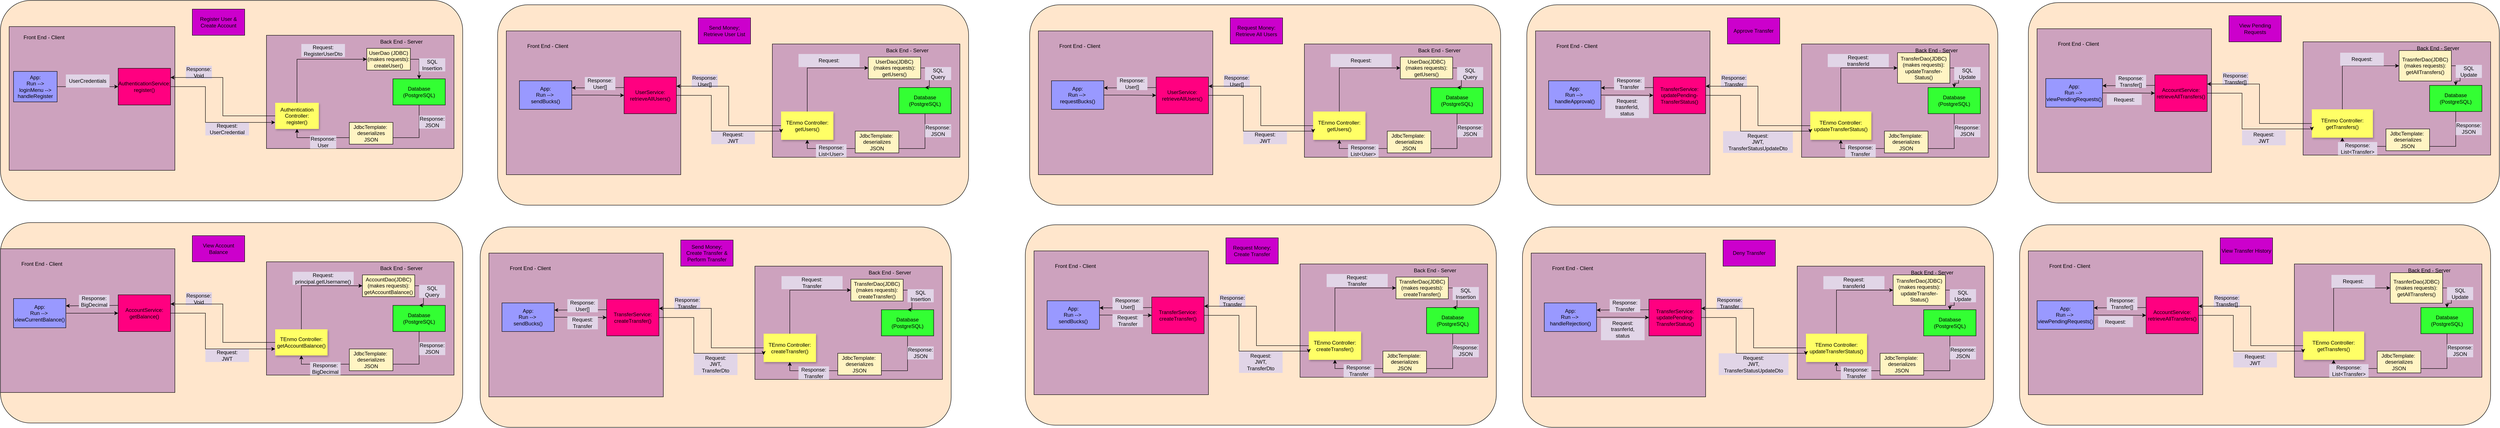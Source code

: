 <mxfile version="22.1.21" type="google">
  <diagram id="ouzLysSodxHNdVazAR7M" name="Server-Client Interaction: User Actions">
    <mxGraphModel grid="1" page="1" gridSize="10" guides="1" tooltips="1" connect="1" arrows="1" fold="1" pageScale="1" pageWidth="850" pageHeight="1100" math="0" shadow="0">
      <root>
        <mxCell id="0" />
        <mxCell id="1" parent="0" />
        <mxCell id="M8YyggrM8A0P-fFwq_O1-32" value="" style="rounded=1;whiteSpace=wrap;html=1;fillColor=#FFE6CC;movable=1;resizable=1;rotatable=1;deletable=1;editable=1;locked=0;connectable=1;" vertex="1" parent="1">
          <mxGeometry y="40" width="1060" height="460" as="geometry" />
        </mxCell>
        <mxCell id="M8YyggrM8A0P-fFwq_O1-1" value="" style="rounded=0;whiteSpace=wrap;html=1;fillColor=#CDA2BE;movable=1;resizable=1;rotatable=1;deletable=1;editable=1;locked=0;connectable=1;" vertex="1" parent="1">
          <mxGeometry x="610" y="120" width="430" height="260" as="geometry" />
        </mxCell>
        <mxCell id="M8YyggrM8A0P-fFwq_O1-2" value="Back End - Server" style="text;html=1;strokeColor=none;fillColor=none;align=center;verticalAlign=middle;whiteSpace=wrap;rounded=0;movable=1;resizable=1;rotatable=1;deletable=1;editable=1;locked=0;connectable=1;" vertex="1" parent="1">
          <mxGeometry x="867.5" y="120" width="102.5" height="30" as="geometry" />
        </mxCell>
        <mxCell id="M8YyggrM8A0P-fFwq_O1-3" style="edgeStyle=orthogonalEdgeStyle;rounded=0;orthogonalLoop=1;jettySize=auto;html=1;entryX=0;entryY=0.5;entryDx=0;entryDy=0;exitX=0.5;exitY=0;exitDx=0;exitDy=0;movable=1;resizable=1;rotatable=1;deletable=1;editable=1;locked=0;connectable=1;" edge="1" parent="1" source="M8YyggrM8A0P-fFwq_O1-4" target="M8YyggrM8A0P-fFwq_O1-9">
          <mxGeometry relative="1" as="geometry" />
        </mxCell>
        <mxCell id="M8YyggrM8A0P-fFwq_O1-4" value="Authentication&lt;br&gt;Controller:&lt;br&gt;register()" style="text;html=1;strokeColor=none;fillColor=#FFFF66;align=center;verticalAlign=middle;whiteSpace=wrap;rounded=0;shadow=1;movable=1;resizable=1;rotatable=1;deletable=1;editable=1;locked=0;connectable=1;" vertex="1" parent="1">
          <mxGeometry x="630" y="275" width="100" height="60" as="geometry" />
        </mxCell>
        <mxCell id="M8YyggrM8A0P-fFwq_O1-5" value="" style="rounded=0;whiteSpace=wrap;html=1;fillColor=#CDA2BE;movable=1;resizable=1;rotatable=1;deletable=1;editable=1;locked=0;connectable=1;" vertex="1" parent="1">
          <mxGeometry x="20" y="100" width="380" height="330" as="geometry" />
        </mxCell>
        <mxCell id="M8YyggrM8A0P-fFwq_O1-6" value="Front End - Client" style="text;html=1;strokeColor=none;fillColor=none;align=center;verticalAlign=middle;whiteSpace=wrap;rounded=0;movable=1;resizable=1;rotatable=1;deletable=1;editable=1;locked=0;connectable=1;" vertex="1" parent="1">
          <mxGeometry x="35" y="110" width="130" height="30" as="geometry" />
        </mxCell>
        <mxCell id="M8YyggrM8A0P-fFwq_O1-7" style="edgeStyle=orthogonalEdgeStyle;rounded=0;orthogonalLoop=1;jettySize=auto;html=1;entryX=0.5;entryY=1;entryDx=0;entryDy=0;exitX=0.5;exitY=1;exitDx=0;exitDy=0;movable=1;resizable=1;rotatable=1;deletable=1;editable=1;locked=0;connectable=1;" edge="1" parent="1" source="M8YyggrM8A0P-fFwq_O1-8" target="M8YyggrM8A0P-fFwq_O1-4">
          <mxGeometry relative="1" as="geometry" />
        </mxCell>
        <mxCell id="M8YyggrM8A0P-fFwq_O1-8" value="Database (PostgreSQL)" style="rounded=0;whiteSpace=wrap;html=1;fillColor=#33FF33;movable=1;resizable=1;rotatable=1;deletable=1;editable=1;locked=0;connectable=1;" vertex="1" parent="1">
          <mxGeometry x="900" y="220" width="120" height="60" as="geometry" />
        </mxCell>
        <mxCell id="M8YyggrM8A0P-fFwq_O1-23" style="edgeStyle=orthogonalEdgeStyle;rounded=0;orthogonalLoop=1;jettySize=auto;html=1;exitX=1;exitY=0.5;exitDx=0;exitDy=0;movable=1;resizable=1;rotatable=1;deletable=1;editable=1;locked=0;connectable=1;" edge="1" parent="1" source="M8YyggrM8A0P-fFwq_O1-9" target="M8YyggrM8A0P-fFwq_O1-8">
          <mxGeometry relative="1" as="geometry" />
        </mxCell>
        <mxCell id="M8YyggrM8A0P-fFwq_O1-9" value="UserDao (JDBC)&lt;br&gt;(makes requests):&lt;br&gt;createUser()" style="rounded=0;whiteSpace=wrap;html=1;fillColor=#FFF4C3;movable=1;resizable=1;rotatable=1;deletable=1;editable=1;locked=0;connectable=1;" vertex="1" parent="1">
          <mxGeometry x="840" y="150" width="100" height="50" as="geometry" />
        </mxCell>
        <mxCell id="M8YyggrM8A0P-fFwq_O1-10" value="JdbcTemplate:&amp;nbsp;&lt;br&gt;deserializes JSON" style="rounded=0;whiteSpace=wrap;html=1;fillColor=#FFF4C3;movable=1;resizable=1;rotatable=1;deletable=1;editable=1;locked=0;connectable=1;" vertex="1" parent="1">
          <mxGeometry x="800" y="320" width="100" height="50" as="geometry" />
        </mxCell>
        <mxCell id="M8YyggrM8A0P-fFwq_O1-20" style="edgeStyle=orthogonalEdgeStyle;rounded=0;orthogonalLoop=1;jettySize=auto;html=1;movable=1;resizable=1;rotatable=1;deletable=1;editable=1;locked=0;connectable=1;" edge="1" parent="1" source="M8YyggrM8A0P-fFwq_O1-11" target="M8YyggrM8A0P-fFwq_O1-18">
          <mxGeometry relative="1" as="geometry" />
        </mxCell>
        <mxCell id="M8YyggrM8A0P-fFwq_O1-11" value="App:&lt;br&gt;Run --&amp;gt; loginMenu --&amp;gt; handleRegister" style="rounded=0;whiteSpace=wrap;html=1;fillColor=#9999FF;movable=1;resizable=1;rotatable=1;deletable=1;editable=1;locked=0;connectable=1;" vertex="1" parent="1">
          <mxGeometry x="30" y="202.92" width="100" height="70" as="geometry" />
        </mxCell>
        <mxCell id="M8YyggrM8A0P-fFwq_O1-12" value="Request:&lt;br&gt;UserCredential" style="text;html=1;strokeColor=none;fillColor=#E1D5E7;align=center;verticalAlign=middle;whiteSpace=wrap;rounded=0;movable=1;resizable=1;rotatable=1;deletable=1;editable=1;locked=0;connectable=1;" vertex="1" parent="1">
          <mxGeometry x="470" y="320" width="100" height="30" as="geometry" />
        </mxCell>
        <mxCell id="M8YyggrM8A0P-fFwq_O1-13" value="Response:&lt;br&gt;Void" style="text;html=1;strokeColor=none;fillColor=#E1D5E7;align=center;verticalAlign=middle;whiteSpace=wrap;rounded=0;movable=1;resizable=1;rotatable=1;deletable=1;editable=1;locked=0;connectable=1;" vertex="1" parent="1">
          <mxGeometry x="425" y="190" width="60" height="30" as="geometry" />
        </mxCell>
        <mxCell id="M8YyggrM8A0P-fFwq_O1-15" value="Request:&lt;br&gt;RegisterUserDto" style="text;html=1;strokeColor=none;fillColor=#E1D5E7;align=center;verticalAlign=middle;whiteSpace=wrap;rounded=0;movable=1;resizable=1;rotatable=1;deletable=1;editable=1;locked=0;connectable=1;" vertex="1" parent="1">
          <mxGeometry x="690" y="140" width="100" height="30" as="geometry" />
        </mxCell>
        <mxCell id="M8YyggrM8A0P-fFwq_O1-16" value="Response:&lt;br&gt;JSON" style="text;html=1;strokeColor=none;fillColor=#E1D5E7;align=center;verticalAlign=middle;whiteSpace=wrap;rounded=0;movable=1;resizable=1;rotatable=1;deletable=1;editable=1;locked=0;connectable=1;" vertex="1" parent="1">
          <mxGeometry x="960" y="304.17" width="60" height="30" as="geometry" />
        </mxCell>
        <mxCell id="M8YyggrM8A0P-fFwq_O1-17" style="edgeStyle=orthogonalEdgeStyle;rounded=0;orthogonalLoop=1;jettySize=auto;html=1;entryX=0;entryY=0.75;entryDx=0;entryDy=0;movable=1;resizable=1;rotatable=1;deletable=1;editable=1;locked=0;connectable=1;" edge="1" parent="1" source="M8YyggrM8A0P-fFwq_O1-18" target="M8YyggrM8A0P-fFwq_O1-4">
          <mxGeometry relative="1" as="geometry">
            <Array as="points">
              <mxPoint x="470" y="238" />
              <mxPoint x="470" y="320" />
            </Array>
          </mxGeometry>
        </mxCell>
        <mxCell id="M8YyggrM8A0P-fFwq_O1-18" value="AuthenticationService:&lt;br&gt;register()" style="rounded=0;whiteSpace=wrap;html=1;fillColor=#FF0080;movable=1;resizable=1;rotatable=1;deletable=1;editable=1;locked=0;connectable=1;" vertex="1" parent="1">
          <mxGeometry x="270" y="195.83" width="120" height="84.17" as="geometry" />
        </mxCell>
        <mxCell id="M8YyggrM8A0P-fFwq_O1-19" style="edgeStyle=orthogonalEdgeStyle;rounded=0;orthogonalLoop=1;jettySize=auto;html=1;entryX=1;entryY=0.25;entryDx=0;entryDy=0;movable=1;resizable=1;rotatable=1;deletable=1;editable=1;locked=0;connectable=1;" edge="1" parent="1" source="M8YyggrM8A0P-fFwq_O1-4" target="M8YyggrM8A0P-fFwq_O1-18">
          <mxGeometry relative="1" as="geometry" />
        </mxCell>
        <mxCell id="M8YyggrM8A0P-fFwq_O1-22" value="UserCredentials" style="text;html=1;strokeColor=none;fillColor=#E1D5E7;align=center;verticalAlign=middle;whiteSpace=wrap;rounded=0;movable=1;resizable=1;rotatable=1;deletable=1;editable=1;locked=0;connectable=1;" vertex="1" parent="1">
          <mxGeometry x="150" y="210" width="100" height="30" as="geometry" />
        </mxCell>
        <mxCell id="M8YyggrM8A0P-fFwq_O1-26" value="SQL Insertion" style="text;html=1;strokeColor=none;fillColor=#E1D5E7;align=center;verticalAlign=middle;whiteSpace=wrap;rounded=0;movable=1;resizable=1;rotatable=1;deletable=1;editable=1;locked=0;connectable=1;" vertex="1" parent="1">
          <mxGeometry x="960" y="172.92" width="60" height="30" as="geometry" />
        </mxCell>
        <mxCell id="M8YyggrM8A0P-fFwq_O1-29" value="Response:&lt;br&gt;User" style="text;html=1;strokeColor=none;fillColor=#E1D5E7;align=center;verticalAlign=middle;whiteSpace=wrap;rounded=0;movable=1;resizable=1;rotatable=1;deletable=1;editable=1;locked=0;connectable=1;" vertex="1" parent="1">
          <mxGeometry x="710" y="350.0" width="60" height="30" as="geometry" />
        </mxCell>
        <mxCell id="M8YyggrM8A0P-fFwq_O1-33" value="Register User &amp;amp;&lt;br&gt;Create Account" style="rounded=0;whiteSpace=wrap;html=1;fillColor=#CC00CC;movable=1;resizable=1;rotatable=1;deletable=1;editable=1;locked=0;connectable=1;" vertex="1" parent="1">
          <mxGeometry x="440" y="60" width="120" height="60" as="geometry" />
        </mxCell>
        <mxCell id="M8YyggrM8A0P-fFwq_O1-35" value="" style="rounded=1;whiteSpace=wrap;html=1;fillColor=#FFE6CC;movable=1;resizable=1;rotatable=1;deletable=1;editable=1;locked=0;connectable=1;" vertex="1" parent="1">
          <mxGeometry y="550" width="1060" height="460" as="geometry" />
        </mxCell>
        <mxCell id="M8YyggrM8A0P-fFwq_O1-36" value="" style="rounded=0;whiteSpace=wrap;html=1;fillColor=#CDA2BE;movable=1;resizable=1;rotatable=1;deletable=1;editable=1;locked=0;connectable=1;" vertex="1" parent="1">
          <mxGeometry x="610" y="640" width="430" height="260" as="geometry" />
        </mxCell>
        <mxCell id="M8YyggrM8A0P-fFwq_O1-37" value="Back End - Server" style="text;html=1;strokeColor=none;fillColor=none;align=center;verticalAlign=middle;whiteSpace=wrap;rounded=0;movable=1;resizable=1;rotatable=1;deletable=1;editable=1;locked=0;connectable=1;" vertex="1" parent="1">
          <mxGeometry x="867.5" y="640" width="102.5" height="30" as="geometry" />
        </mxCell>
        <mxCell id="M8YyggrM8A0P-fFwq_O1-38" style="edgeStyle=orthogonalEdgeStyle;rounded=0;orthogonalLoop=1;jettySize=auto;html=1;entryX=0;entryY=0.5;entryDx=0;entryDy=0;exitX=0.5;exitY=0;exitDx=0;exitDy=0;movable=1;resizable=1;rotatable=1;deletable=1;editable=1;locked=0;connectable=1;" edge="1" parent="1" source="M8YyggrM8A0P-fFwq_O1-39" target="M8YyggrM8A0P-fFwq_O1-44">
          <mxGeometry relative="1" as="geometry" />
        </mxCell>
        <mxCell id="M8YyggrM8A0P-fFwq_O1-39" value="TEnmo Controller:&lt;br&gt;getAccountBalance()" style="text;html=1;strokeColor=none;fillColor=#FFFF66;align=center;verticalAlign=middle;whiteSpace=wrap;rounded=0;shadow=1;movable=1;resizable=1;rotatable=1;deletable=1;editable=1;locked=0;connectable=1;" vertex="1" parent="1">
          <mxGeometry x="630" y="795" width="120" height="60" as="geometry" />
        </mxCell>
        <mxCell id="M8YyggrM8A0P-fFwq_O1-40" value="Front End - Client" style="text;html=1;strokeColor=none;fillColor=none;align=center;verticalAlign=middle;whiteSpace=wrap;rounded=0;movable=1;resizable=1;rotatable=1;deletable=1;editable=1;locked=0;connectable=1;" vertex="1" parent="1">
          <mxGeometry x="35" y="630" width="130" height="30" as="geometry" />
        </mxCell>
        <mxCell id="M8YyggrM8A0P-fFwq_O1-41" style="edgeStyle=orthogonalEdgeStyle;rounded=0;orthogonalLoop=1;jettySize=auto;html=1;entryX=0.5;entryY=1;entryDx=0;entryDy=0;exitX=0.5;exitY=1;exitDx=0;exitDy=0;movable=1;resizable=1;rotatable=1;deletable=1;editable=1;locked=0;connectable=1;" edge="1" parent="1" source="M8YyggrM8A0P-fFwq_O1-42" target="M8YyggrM8A0P-fFwq_O1-39">
          <mxGeometry relative="1" as="geometry" />
        </mxCell>
        <mxCell id="M8YyggrM8A0P-fFwq_O1-42" value="Database (PostgreSQL)" style="rounded=0;whiteSpace=wrap;html=1;fillColor=#33FF33;movable=1;resizable=1;rotatable=1;deletable=1;editable=1;locked=0;connectable=1;" vertex="1" parent="1">
          <mxGeometry x="900" y="740" width="120" height="60" as="geometry" />
        </mxCell>
        <mxCell id="M8YyggrM8A0P-fFwq_O1-43" style="edgeStyle=orthogonalEdgeStyle;rounded=0;orthogonalLoop=1;jettySize=auto;html=1;exitX=1;exitY=0.5;exitDx=0;exitDy=0;movable=1;resizable=1;rotatable=1;deletable=1;editable=1;locked=0;connectable=1;" edge="1" parent="1" source="M8YyggrM8A0P-fFwq_O1-44" target="M8YyggrM8A0P-fFwq_O1-42">
          <mxGeometry relative="1" as="geometry" />
        </mxCell>
        <mxCell id="M8YyggrM8A0P-fFwq_O1-44" value="AccountDao(JDBC)&lt;br&gt;(makes requests):&lt;br&gt;getAccountBalance()" style="rounded=0;whiteSpace=wrap;html=1;fillColor=#FFF4C3;movable=1;resizable=1;rotatable=1;deletable=1;editable=1;locked=0;connectable=1;" vertex="1" parent="1">
          <mxGeometry x="830" y="670" width="120" height="50" as="geometry" />
        </mxCell>
        <mxCell id="M8YyggrM8A0P-fFwq_O1-45" value="JdbcTemplate:&amp;nbsp;&lt;br&gt;deserializes JSON" style="rounded=0;whiteSpace=wrap;html=1;fillColor=#FFF4C3;movable=1;resizable=1;rotatable=1;deletable=1;editable=1;locked=0;connectable=1;" vertex="1" parent="1">
          <mxGeometry x="800" y="840" width="100" height="50" as="geometry" />
        </mxCell>
        <mxCell id="M8YyggrM8A0P-fFwq_O1-46" style="edgeStyle=orthogonalEdgeStyle;rounded=0;orthogonalLoop=1;jettySize=auto;html=1;movable=1;resizable=1;rotatable=1;deletable=1;editable=1;locked=0;connectable=1;" edge="1" parent="1" source="M8YyggrM8A0P-fFwq_O1-47" target="M8YyggrM8A0P-fFwq_O1-53">
          <mxGeometry relative="1" as="geometry" />
        </mxCell>
        <mxCell id="M8YyggrM8A0P-fFwq_O1-48" value="Request:&lt;br&gt;JWT" style="text;html=1;strokeColor=none;fillColor=#E1D5E7;align=center;verticalAlign=middle;whiteSpace=wrap;rounded=0;movable=1;resizable=1;rotatable=1;deletable=1;editable=1;locked=0;connectable=1;" vertex="1" parent="1">
          <mxGeometry x="470" y="840" width="100" height="30" as="geometry" />
        </mxCell>
        <mxCell id="M8YyggrM8A0P-fFwq_O1-49" value="Response:&lt;br&gt;Void" style="text;html=1;strokeColor=none;fillColor=#E1D5E7;align=center;verticalAlign=middle;whiteSpace=wrap;rounded=0;movable=1;resizable=1;rotatable=1;deletable=1;editable=1;locked=0;connectable=1;" vertex="1" parent="1">
          <mxGeometry x="425" y="710" width="60" height="30" as="geometry" />
        </mxCell>
        <mxCell id="M8YyggrM8A0P-fFwq_O1-50" value="Request:&lt;br&gt;principal.getUsername()" style="text;html=1;strokeColor=none;fillColor=#E1D5E7;align=center;verticalAlign=middle;whiteSpace=wrap;rounded=0;movable=1;resizable=1;rotatable=1;deletable=1;editable=1;locked=0;connectable=1;" vertex="1" parent="1">
          <mxGeometry x="670" y="662.92" width="140" height="30" as="geometry" />
        </mxCell>
        <mxCell id="M8YyggrM8A0P-fFwq_O1-51" value="Response:&lt;br&gt;JSON" style="text;html=1;strokeColor=none;fillColor=#E1D5E7;align=center;verticalAlign=middle;whiteSpace=wrap;rounded=0;movable=1;resizable=1;rotatable=1;deletable=1;editable=1;locked=0;connectable=1;" vertex="1" parent="1">
          <mxGeometry x="960" y="824.17" width="60" height="30" as="geometry" />
        </mxCell>
        <mxCell id="M8YyggrM8A0P-fFwq_O1-56" value="SQL Query" style="text;html=1;strokeColor=none;fillColor=#E1D5E7;align=center;verticalAlign=middle;whiteSpace=wrap;rounded=0;movable=1;resizable=1;rotatable=1;deletable=1;editable=1;locked=0;connectable=1;" vertex="1" parent="1">
          <mxGeometry x="960" y="692.92" width="60" height="30" as="geometry" />
        </mxCell>
        <mxCell id="M8YyggrM8A0P-fFwq_O1-59" value="" style="rounded=0;whiteSpace=wrap;html=1;fillColor=#CDA2BE;movable=1;resizable=1;rotatable=1;deletable=1;editable=1;locked=0;connectable=1;" vertex="1" parent="1">
          <mxGeometry y="610" width="400" height="330" as="geometry" />
        </mxCell>
        <mxCell id="M8YyggrM8A0P-fFwq_O1-57" value="Response:&lt;br&gt;BigDecimal" style="text;html=1;strokeColor=none;fillColor=#E1D5E7;align=center;verticalAlign=middle;whiteSpace=wrap;rounded=0;movable=1;resizable=1;rotatable=1;deletable=1;editable=1;locked=0;connectable=1;" vertex="1" parent="1">
          <mxGeometry x="710" y="870" width="70" height="30" as="geometry" />
        </mxCell>
        <mxCell id="M8YyggrM8A0P-fFwq_O1-58" value="View Account Balance" style="rounded=0;whiteSpace=wrap;html=1;fillColor=#CC00CC;movable=1;resizable=1;rotatable=1;deletable=1;editable=1;locked=0;connectable=1;" vertex="1" parent="1">
          <mxGeometry x="440" y="580" width="120" height="60" as="geometry" />
        </mxCell>
        <mxCell id="M8YyggrM8A0P-fFwq_O1-61" style="edgeStyle=orthogonalEdgeStyle;rounded=0;orthogonalLoop=1;jettySize=auto;html=1;" edge="1" parent="1" source="M8YyggrM8A0P-fFwq_O1-47" target="M8YyggrM8A0P-fFwq_O1-53">
          <mxGeometry relative="1" as="geometry" />
        </mxCell>
        <mxCell id="M8YyggrM8A0P-fFwq_O1-47" value="App:&lt;br&gt;Run --&amp;gt;&amp;nbsp;&lt;br&gt;viewCurrentBalance()" style="rounded=0;whiteSpace=wrap;html=1;fillColor=#9999FF;movable=1;resizable=1;rotatable=1;deletable=1;editable=1;locked=0;connectable=1;" vertex="1" parent="1">
          <mxGeometry x="30" y="724.37" width="120" height="67.08" as="geometry" />
        </mxCell>
        <mxCell id="M8YyggrM8A0P-fFwq_O1-62" style="edgeStyle=orthogonalEdgeStyle;rounded=0;orthogonalLoop=1;jettySize=auto;html=1;entryX=1;entryY=0.25;entryDx=0;entryDy=0;" edge="1" parent="1" target="M8YyggrM8A0P-fFwq_O1-47">
          <mxGeometry relative="1" as="geometry">
            <mxPoint x="270" y="740" as="sourcePoint" />
          </mxGeometry>
        </mxCell>
        <mxCell id="M8YyggrM8A0P-fFwq_O1-53" value="AccountService:&lt;br&gt;getBalance()" style="rounded=0;whiteSpace=wrap;html=1;fillColor=#FF0080;movable=1;resizable=1;rotatable=1;deletable=1;editable=1;locked=0;connectable=1;" vertex="1" parent="1">
          <mxGeometry x="270" y="715.83" width="120" height="84.17" as="geometry" />
        </mxCell>
        <mxCell id="M8YyggrM8A0P-fFwq_O1-60" value="Front End - Client" style="text;html=1;strokeColor=none;fillColor=none;align=center;verticalAlign=middle;whiteSpace=wrap;rounded=0;movable=1;resizable=1;rotatable=1;deletable=1;editable=1;locked=0;connectable=1;" vertex="1" parent="1">
          <mxGeometry x="30" y="630" width="130" height="30" as="geometry" />
        </mxCell>
        <mxCell id="M8YyggrM8A0P-fFwq_O1-54" style="edgeStyle=orthogonalEdgeStyle;rounded=0;orthogonalLoop=1;jettySize=auto;html=1;entryX=1;entryY=0.25;entryDx=0;entryDy=0;movable=1;resizable=1;rotatable=1;deletable=1;editable=1;locked=0;connectable=1;" edge="1" parent="1" source="M8YyggrM8A0P-fFwq_O1-39" target="M8YyggrM8A0P-fFwq_O1-53">
          <mxGeometry relative="1" as="geometry" />
        </mxCell>
        <mxCell id="M8YyggrM8A0P-fFwq_O1-52" style="edgeStyle=orthogonalEdgeStyle;rounded=0;orthogonalLoop=1;jettySize=auto;html=1;entryX=0;entryY=0.75;entryDx=0;entryDy=0;movable=1;resizable=1;rotatable=1;deletable=1;editable=1;locked=0;connectable=1;" edge="1" parent="1" source="M8YyggrM8A0P-fFwq_O1-53" target="M8YyggrM8A0P-fFwq_O1-39">
          <mxGeometry relative="1" as="geometry">
            <Array as="points">
              <mxPoint x="470" y="758" />
              <mxPoint x="470" y="840" />
            </Array>
          </mxGeometry>
        </mxCell>
        <mxCell id="M8YyggrM8A0P-fFwq_O1-63" value="Response:&lt;br&gt;BigDecimal" style="text;html=1;strokeColor=none;fillColor=#E1D5E7;align=center;verticalAlign=middle;whiteSpace=wrap;rounded=0;movable=1;resizable=1;rotatable=1;deletable=1;editable=1;locked=0;connectable=1;" vertex="1" parent="1">
          <mxGeometry x="180" y="715.83" width="70" height="30" as="geometry" />
        </mxCell>
        <mxCell id="M8YyggrM8A0P-fFwq_O1-64" value="" style="rounded=1;whiteSpace=wrap;html=1;fillColor=#FFE6CC;movable=1;resizable=1;rotatable=1;deletable=1;editable=1;locked=0;connectable=1;" vertex="1" parent="1">
          <mxGeometry x="1140" y="50" width="1080" height="460" as="geometry" />
        </mxCell>
        <mxCell id="M8YyggrM8A0P-fFwq_O1-65" value="" style="rounded=0;whiteSpace=wrap;html=1;fillColor=#CDA2BE;movable=1;resizable=1;rotatable=1;deletable=1;editable=1;locked=0;connectable=1;" vertex="1" parent="1">
          <mxGeometry x="1770" y="140" width="430" height="260" as="geometry" />
        </mxCell>
        <mxCell id="M8YyggrM8A0P-fFwq_O1-66" value="Back End - Server" style="text;html=1;strokeColor=none;fillColor=none;align=center;verticalAlign=middle;whiteSpace=wrap;rounded=0;movable=1;resizable=1;rotatable=1;deletable=1;editable=1;locked=0;connectable=1;" vertex="1" parent="1">
          <mxGeometry x="2027.5" y="140" width="102.5" height="30" as="geometry" />
        </mxCell>
        <mxCell id="M8YyggrM8A0P-fFwq_O1-67" style="edgeStyle=orthogonalEdgeStyle;rounded=0;orthogonalLoop=1;jettySize=auto;html=1;entryX=0;entryY=0.5;entryDx=0;entryDy=0;exitX=0.5;exitY=0;exitDx=0;exitDy=0;movable=1;resizable=1;rotatable=1;deletable=1;editable=1;locked=0;connectable=1;" edge="1" parent="1" source="M8YyggrM8A0P-fFwq_O1-68" target="M8YyggrM8A0P-fFwq_O1-73">
          <mxGeometry relative="1" as="geometry" />
        </mxCell>
        <mxCell id="M8YyggrM8A0P-fFwq_O1-68" value="TEnmo Controller:&lt;br&gt;getUsers()" style="text;html=1;strokeColor=none;fillColor=#FFFF66;align=center;verticalAlign=middle;whiteSpace=wrap;rounded=0;shadow=1;movable=1;resizable=1;rotatable=1;deletable=1;editable=1;locked=0;connectable=1;" vertex="1" parent="1">
          <mxGeometry x="1790" y="295" width="120" height="65" as="geometry" />
        </mxCell>
        <mxCell id="M8YyggrM8A0P-fFwq_O1-69" value="Front End - Client" style="text;html=1;strokeColor=none;fillColor=none;align=center;verticalAlign=middle;whiteSpace=wrap;rounded=0;movable=1;resizable=1;rotatable=1;deletable=1;editable=1;locked=0;connectable=1;" vertex="1" parent="1">
          <mxGeometry x="1195" y="130" width="130" height="30" as="geometry" />
        </mxCell>
        <mxCell id="M8YyggrM8A0P-fFwq_O1-70" style="edgeStyle=orthogonalEdgeStyle;rounded=0;orthogonalLoop=1;jettySize=auto;html=1;entryX=0.5;entryY=1;entryDx=0;entryDy=0;exitX=0.5;exitY=1;exitDx=0;exitDy=0;movable=1;resizable=1;rotatable=1;deletable=1;editable=1;locked=0;connectable=1;" edge="1" parent="1" source="M8YyggrM8A0P-fFwq_O1-71" target="M8YyggrM8A0P-fFwq_O1-68">
          <mxGeometry relative="1" as="geometry" />
        </mxCell>
        <mxCell id="M8YyggrM8A0P-fFwq_O1-71" value="Database (PostgreSQL)" style="rounded=0;whiteSpace=wrap;html=1;fillColor=#33FF33;movable=1;resizable=1;rotatable=1;deletable=1;editable=1;locked=0;connectable=1;" vertex="1" parent="1">
          <mxGeometry x="2060" y="240" width="120" height="60" as="geometry" />
        </mxCell>
        <mxCell id="M8YyggrM8A0P-fFwq_O1-72" style="edgeStyle=orthogonalEdgeStyle;rounded=0;orthogonalLoop=1;jettySize=auto;html=1;exitX=1;exitY=0.5;exitDx=0;exitDy=0;movable=1;resizable=1;rotatable=1;deletable=1;editable=1;locked=0;connectable=1;" edge="1" parent="1" source="M8YyggrM8A0P-fFwq_O1-73" target="M8YyggrM8A0P-fFwq_O1-71">
          <mxGeometry relative="1" as="geometry" />
        </mxCell>
        <mxCell id="M8YyggrM8A0P-fFwq_O1-73" value="UserDao(JDBC)&lt;br&gt;(makes requests):&lt;br&gt;getUsers()" style="rounded=0;whiteSpace=wrap;html=1;fillColor=#FFF4C3;movable=1;resizable=1;rotatable=1;deletable=1;editable=1;locked=0;connectable=1;" vertex="1" parent="1">
          <mxGeometry x="1990" y="170" width="120" height="50" as="geometry" />
        </mxCell>
        <mxCell id="M8YyggrM8A0P-fFwq_O1-74" value="JdbcTemplate:&amp;nbsp;&lt;br&gt;deserializes JSON" style="rounded=0;whiteSpace=wrap;html=1;fillColor=#FFF4C3;movable=1;resizable=1;rotatable=1;deletable=1;editable=1;locked=0;connectable=1;" vertex="1" parent="1">
          <mxGeometry x="1960" y="340" width="100" height="50" as="geometry" />
        </mxCell>
        <mxCell id="M8YyggrM8A0P-fFwq_O1-75" style="edgeStyle=orthogonalEdgeStyle;rounded=0;orthogonalLoop=1;jettySize=auto;html=1;movable=1;resizable=1;rotatable=1;deletable=1;editable=1;locked=0;connectable=1;" edge="1" parent="1" source="M8YyggrM8A0P-fFwq_O1-85" target="M8YyggrM8A0P-fFwq_O1-87">
          <mxGeometry relative="1" as="geometry" />
        </mxCell>
        <mxCell id="M8YyggrM8A0P-fFwq_O1-76" value="Request:&lt;br&gt;JWT" style="text;html=1;strokeColor=none;fillColor=#E1D5E7;align=center;verticalAlign=middle;whiteSpace=wrap;rounded=0;movable=1;resizable=1;rotatable=1;deletable=1;editable=1;locked=0;connectable=1;" vertex="1" parent="1">
          <mxGeometry x="1630" y="340" width="100" height="30" as="geometry" />
        </mxCell>
        <mxCell id="M8YyggrM8A0P-fFwq_O1-77" value="Response:&lt;br&gt;User[]" style="text;html=1;strokeColor=none;fillColor=#E1D5E7;align=center;verticalAlign=middle;whiteSpace=wrap;rounded=0;movable=1;resizable=1;rotatable=1;deletable=1;editable=1;locked=0;connectable=1;" vertex="1" parent="1">
          <mxGeometry x="1585" y="210" width="60" height="30" as="geometry" />
        </mxCell>
        <mxCell id="M8YyggrM8A0P-fFwq_O1-78" value="Request:" style="text;html=1;strokeColor=none;fillColor=#E1D5E7;align=center;verticalAlign=middle;whiteSpace=wrap;rounded=0;movable=1;resizable=1;rotatable=1;deletable=1;editable=1;locked=0;connectable=1;" vertex="1" parent="1">
          <mxGeometry x="1830" y="162.92" width="140" height="30" as="geometry" />
        </mxCell>
        <mxCell id="M8YyggrM8A0P-fFwq_O1-79" value="Response:&lt;br&gt;JSON" style="text;html=1;strokeColor=none;fillColor=#E1D5E7;align=center;verticalAlign=middle;whiteSpace=wrap;rounded=0;movable=1;resizable=1;rotatable=1;deletable=1;editable=1;locked=0;connectable=1;" vertex="1" parent="1">
          <mxGeometry x="2120" y="324.17" width="60" height="30" as="geometry" />
        </mxCell>
        <mxCell id="M8YyggrM8A0P-fFwq_O1-80" value="SQL Query" style="text;html=1;strokeColor=none;fillColor=#E1D5E7;align=center;verticalAlign=middle;whiteSpace=wrap;rounded=0;movable=1;resizable=1;rotatable=1;deletable=1;editable=1;locked=0;connectable=1;" vertex="1" parent="1">
          <mxGeometry x="2120" y="192.92" width="60" height="30" as="geometry" />
        </mxCell>
        <mxCell id="M8YyggrM8A0P-fFwq_O1-81" value="" style="rounded=0;whiteSpace=wrap;html=1;fillColor=#CDA2BE;movable=1;resizable=1;rotatable=1;deletable=1;editable=1;locked=0;connectable=1;" vertex="1" parent="1">
          <mxGeometry x="1160" y="110" width="400" height="330" as="geometry" />
        </mxCell>
        <mxCell id="M8YyggrM8A0P-fFwq_O1-82" value="Response:&lt;br&gt;List&amp;lt;User&amp;gt;" style="text;html=1;strokeColor=none;fillColor=#E1D5E7;align=center;verticalAlign=middle;whiteSpace=wrap;rounded=0;movable=1;resizable=1;rotatable=1;deletable=1;editable=1;locked=0;connectable=1;" vertex="1" parent="1">
          <mxGeometry x="1870" y="370" width="70" height="30" as="geometry" />
        </mxCell>
        <mxCell id="M8YyggrM8A0P-fFwq_O1-83" value="Send Money;&lt;br&gt;Retrieve User List" style="rounded=0;whiteSpace=wrap;html=1;fillColor=#CC00CC;movable=1;resizable=1;rotatable=1;deletable=1;editable=1;locked=0;connectable=1;" vertex="1" parent="1">
          <mxGeometry x="1600" y="80" width="120" height="60" as="geometry" />
        </mxCell>
        <mxCell id="M8YyggrM8A0P-fFwq_O1-84" style="edgeStyle=orthogonalEdgeStyle;rounded=0;orthogonalLoop=1;jettySize=auto;html=1;" edge="1" parent="1" source="M8YyggrM8A0P-fFwq_O1-85" target="M8YyggrM8A0P-fFwq_O1-87">
          <mxGeometry relative="1" as="geometry" />
        </mxCell>
        <mxCell id="M8YyggrM8A0P-fFwq_O1-85" value="App:&lt;br&gt;Run --&amp;gt;&amp;nbsp;&lt;br&gt;sendBucks()" style="rounded=0;whiteSpace=wrap;html=1;fillColor=#9999FF;movable=1;resizable=1;rotatable=1;deletable=1;editable=1;locked=0;connectable=1;" vertex="1" parent="1">
          <mxGeometry x="1190" y="224.37" width="120" height="65.63" as="geometry" />
        </mxCell>
        <mxCell id="M8YyggrM8A0P-fFwq_O1-86" style="edgeStyle=orthogonalEdgeStyle;rounded=0;orthogonalLoop=1;jettySize=auto;html=1;entryX=1;entryY=0.25;entryDx=0;entryDy=0;" edge="1" parent="1" target="M8YyggrM8A0P-fFwq_O1-85">
          <mxGeometry relative="1" as="geometry">
            <mxPoint x="1430" y="240" as="sourcePoint" />
          </mxGeometry>
        </mxCell>
        <mxCell id="M8YyggrM8A0P-fFwq_O1-87" value="UserService:&lt;br&gt;retrieveAllUsers()" style="rounded=0;whiteSpace=wrap;html=1;fillColor=#FF0080;movable=1;resizable=1;rotatable=1;deletable=1;editable=1;locked=0;connectable=1;" vertex="1" parent="1">
          <mxGeometry x="1430" y="215.83" width="120" height="84.17" as="geometry" />
        </mxCell>
        <mxCell id="M8YyggrM8A0P-fFwq_O1-88" value="Front End - Client" style="text;html=1;strokeColor=none;fillColor=none;align=center;verticalAlign=middle;whiteSpace=wrap;rounded=0;movable=1;resizable=1;rotatable=1;deletable=1;editable=1;locked=0;connectable=1;" vertex="1" parent="1">
          <mxGeometry x="1190" y="130" width="130" height="30" as="geometry" />
        </mxCell>
        <mxCell id="M8YyggrM8A0P-fFwq_O1-89" style="edgeStyle=orthogonalEdgeStyle;rounded=0;orthogonalLoop=1;jettySize=auto;html=1;entryX=1;entryY=0.25;entryDx=0;entryDy=0;movable=1;resizable=1;rotatable=1;deletable=1;editable=1;locked=0;connectable=1;" edge="1" parent="1" source="M8YyggrM8A0P-fFwq_O1-68" target="M8YyggrM8A0P-fFwq_O1-87">
          <mxGeometry relative="1" as="geometry" />
        </mxCell>
        <mxCell id="M8YyggrM8A0P-fFwq_O1-90" style="edgeStyle=orthogonalEdgeStyle;rounded=0;orthogonalLoop=1;jettySize=auto;html=1;entryX=0;entryY=0.75;entryDx=0;entryDy=0;movable=1;resizable=1;rotatable=1;deletable=1;editable=1;locked=0;connectable=1;" edge="1" parent="1" source="M8YyggrM8A0P-fFwq_O1-87" target="M8YyggrM8A0P-fFwq_O1-68">
          <mxGeometry relative="1" as="geometry">
            <Array as="points">
              <mxPoint x="1630" y="258" />
              <mxPoint x="1630" y="340" />
            </Array>
          </mxGeometry>
        </mxCell>
        <mxCell id="M8YyggrM8A0P-fFwq_O1-91" value="Response:&lt;br&gt;User[]" style="text;html=1;strokeColor=none;fillColor=#E1D5E7;align=center;verticalAlign=middle;whiteSpace=wrap;rounded=0;movable=1;resizable=1;rotatable=1;deletable=1;editable=1;locked=0;connectable=1;" vertex="1" parent="1">
          <mxGeometry x="1340" y="215.83" width="70" height="30" as="geometry" />
        </mxCell>
        <mxCell id="FDr2qzwOJSPA7TKHxsWc-1" value="" style="rounded=1;whiteSpace=wrap;html=1;fillColor=#FFE6CC;movable=1;resizable=1;rotatable=1;deletable=1;editable=1;locked=0;connectable=1;" vertex="1" parent="1">
          <mxGeometry x="1100" y="560" width="1080" height="460" as="geometry" />
        </mxCell>
        <mxCell id="FDr2qzwOJSPA7TKHxsWc-2" value="" style="rounded=0;whiteSpace=wrap;html=1;fillColor=#CDA2BE;movable=1;resizable=1;rotatable=1;deletable=1;editable=1;locked=0;connectable=1;" vertex="1" parent="1">
          <mxGeometry x="1730" y="650" width="430" height="260" as="geometry" />
        </mxCell>
        <mxCell id="FDr2qzwOJSPA7TKHxsWc-3" value="Back End - Server" style="text;html=1;strokeColor=none;fillColor=none;align=center;verticalAlign=middle;whiteSpace=wrap;rounded=0;movable=1;resizable=1;rotatable=1;deletable=1;editable=1;locked=0;connectable=1;" vertex="1" parent="1">
          <mxGeometry x="1987.5" y="650" width="102.5" height="30" as="geometry" />
        </mxCell>
        <mxCell id="FDr2qzwOJSPA7TKHxsWc-4" style="edgeStyle=orthogonalEdgeStyle;rounded=0;orthogonalLoop=1;jettySize=auto;html=1;entryX=0;entryY=0.5;entryDx=0;entryDy=0;exitX=0.5;exitY=0;exitDx=0;exitDy=0;movable=1;resizable=1;rotatable=1;deletable=1;editable=1;locked=0;connectable=1;" edge="1" parent="1" source="FDr2qzwOJSPA7TKHxsWc-5" target="FDr2qzwOJSPA7TKHxsWc-10">
          <mxGeometry relative="1" as="geometry" />
        </mxCell>
        <mxCell id="FDr2qzwOJSPA7TKHxsWc-5" value="TEnmo Controller:&lt;br&gt;createTransfer()" style="text;html=1;strokeColor=none;fillColor=#FFFF66;align=center;verticalAlign=middle;whiteSpace=wrap;rounded=0;shadow=1;movable=1;resizable=1;rotatable=1;deletable=1;editable=1;locked=0;connectable=1;" vertex="1" parent="1">
          <mxGeometry x="1750" y="805" width="120" height="65" as="geometry" />
        </mxCell>
        <mxCell id="FDr2qzwOJSPA7TKHxsWc-6" value="Front End - Client" style="text;html=1;strokeColor=none;fillColor=none;align=center;verticalAlign=middle;whiteSpace=wrap;rounded=0;movable=1;resizable=1;rotatable=1;deletable=1;editable=1;locked=0;connectable=1;" vertex="1" parent="1">
          <mxGeometry x="1155" y="640" width="130" height="30" as="geometry" />
        </mxCell>
        <mxCell id="FDr2qzwOJSPA7TKHxsWc-7" style="edgeStyle=orthogonalEdgeStyle;rounded=0;orthogonalLoop=1;jettySize=auto;html=1;entryX=0.5;entryY=1;entryDx=0;entryDy=0;exitX=0.5;exitY=1;exitDx=0;exitDy=0;movable=1;resizable=1;rotatable=1;deletable=1;editable=1;locked=0;connectable=1;" edge="1" parent="1" source="FDr2qzwOJSPA7TKHxsWc-8" target="FDr2qzwOJSPA7TKHxsWc-5">
          <mxGeometry relative="1" as="geometry" />
        </mxCell>
        <mxCell id="FDr2qzwOJSPA7TKHxsWc-8" value="Database (PostgreSQL)" style="rounded=0;whiteSpace=wrap;html=1;fillColor=#33FF33;movable=1;resizable=1;rotatable=1;deletable=1;editable=1;locked=0;connectable=1;" vertex="1" parent="1">
          <mxGeometry x="2020" y="750" width="120" height="60" as="geometry" />
        </mxCell>
        <mxCell id="FDr2qzwOJSPA7TKHxsWc-9" style="edgeStyle=orthogonalEdgeStyle;rounded=0;orthogonalLoop=1;jettySize=auto;html=1;exitX=1;exitY=0.5;exitDx=0;exitDy=0;movable=1;resizable=1;rotatable=1;deletable=1;editable=1;locked=0;connectable=1;" edge="1" parent="1" source="FDr2qzwOJSPA7TKHxsWc-10" target="FDr2qzwOJSPA7TKHxsWc-8">
          <mxGeometry relative="1" as="geometry" />
        </mxCell>
        <mxCell id="FDr2qzwOJSPA7TKHxsWc-10" value="TransferDao(JDBC)&lt;br&gt;(makes requests):&lt;br&gt;createTransfer()" style="rounded=0;whiteSpace=wrap;html=1;fillColor=#FFF4C3;movable=1;resizable=1;rotatable=1;deletable=1;editable=1;locked=0;connectable=1;" vertex="1" parent="1">
          <mxGeometry x="1950" y="680" width="120" height="50" as="geometry" />
        </mxCell>
        <mxCell id="FDr2qzwOJSPA7TKHxsWc-11" value="JdbcTemplate:&amp;nbsp;&lt;br&gt;deserializes JSON" style="rounded=0;whiteSpace=wrap;html=1;fillColor=#FFF4C3;movable=1;resizable=1;rotatable=1;deletable=1;editable=1;locked=0;connectable=1;" vertex="1" parent="1">
          <mxGeometry x="1920" y="850" width="100" height="50" as="geometry" />
        </mxCell>
        <mxCell id="FDr2qzwOJSPA7TKHxsWc-12" style="edgeStyle=orthogonalEdgeStyle;rounded=0;orthogonalLoop=1;jettySize=auto;html=1;movable=1;resizable=1;rotatable=1;deletable=1;editable=1;locked=0;connectable=1;" edge="1" parent="1" source="FDr2qzwOJSPA7TKHxsWc-22" target="FDr2qzwOJSPA7TKHxsWc-24">
          <mxGeometry relative="1" as="geometry" />
        </mxCell>
        <mxCell id="FDr2qzwOJSPA7TKHxsWc-13" value="Request:&lt;br&gt;JWT,&lt;br&gt;TransferDto" style="text;html=1;strokeColor=none;fillColor=#E1D5E7;align=center;verticalAlign=middle;whiteSpace=wrap;rounded=0;movable=1;resizable=1;rotatable=1;deletable=1;editable=1;locked=0;connectable=1;" vertex="1" parent="1">
          <mxGeometry x="1590" y="850" width="100" height="50" as="geometry" />
        </mxCell>
        <mxCell id="FDr2qzwOJSPA7TKHxsWc-14" value="Response:&lt;br&gt;Transfer" style="text;html=1;strokeColor=none;fillColor=#E1D5E7;align=center;verticalAlign=middle;whiteSpace=wrap;rounded=0;movable=1;resizable=1;rotatable=1;deletable=1;editable=1;locked=0;connectable=1;" vertex="1" parent="1">
          <mxGeometry x="1545" y="720" width="60" height="30" as="geometry" />
        </mxCell>
        <mxCell id="FDr2qzwOJSPA7TKHxsWc-15" value="Request:&lt;br&gt;Transfer" style="text;html=1;strokeColor=none;fillColor=#E1D5E7;align=center;verticalAlign=middle;whiteSpace=wrap;rounded=0;movable=1;resizable=1;rotatable=1;deletable=1;editable=1;locked=0;connectable=1;" vertex="1" parent="1">
          <mxGeometry x="1791" y="672.92" width="140" height="30" as="geometry" />
        </mxCell>
        <mxCell id="FDr2qzwOJSPA7TKHxsWc-16" value="Response:&lt;br&gt;JSON" style="text;html=1;strokeColor=none;fillColor=#E1D5E7;align=center;verticalAlign=middle;whiteSpace=wrap;rounded=0;movable=1;resizable=1;rotatable=1;deletable=1;editable=1;locked=0;connectable=1;" vertex="1" parent="1">
          <mxGeometry x="2080" y="834.17" width="60" height="30" as="geometry" />
        </mxCell>
        <mxCell id="FDr2qzwOJSPA7TKHxsWc-17" value="SQL Insertion" style="text;html=1;strokeColor=none;fillColor=#E1D5E7;align=center;verticalAlign=middle;whiteSpace=wrap;rounded=0;movable=1;resizable=1;rotatable=1;deletable=1;editable=1;locked=0;connectable=1;" vertex="1" parent="1">
          <mxGeometry x="2080" y="702.92" width="60" height="30" as="geometry" />
        </mxCell>
        <mxCell id="FDr2qzwOJSPA7TKHxsWc-18" value="" style="rounded=0;whiteSpace=wrap;html=1;fillColor=#CDA2BE;movable=1;resizable=1;rotatable=1;deletable=1;editable=1;locked=0;connectable=1;" vertex="1" parent="1">
          <mxGeometry x="1120" y="620" width="400" height="330" as="geometry" />
        </mxCell>
        <mxCell id="FDr2qzwOJSPA7TKHxsWc-19" value="Response:&lt;br&gt;Transfer" style="text;html=1;strokeColor=none;fillColor=#E1D5E7;align=center;verticalAlign=middle;whiteSpace=wrap;rounded=0;movable=1;resizable=1;rotatable=1;deletable=1;editable=1;locked=0;connectable=1;" vertex="1" parent="1">
          <mxGeometry x="1830" y="880" width="70" height="30" as="geometry" />
        </mxCell>
        <mxCell id="FDr2qzwOJSPA7TKHxsWc-20" value="Send Money;&lt;br&gt;Create Transfer &amp;amp;&lt;br&gt;Perform Transfer" style="rounded=0;whiteSpace=wrap;html=1;fillColor=#CC00CC;movable=1;resizable=1;rotatable=1;deletable=1;editable=1;locked=0;connectable=1;" vertex="1" parent="1">
          <mxGeometry x="1560" y="590" width="120" height="60" as="geometry" />
        </mxCell>
        <mxCell id="FDr2qzwOJSPA7TKHxsWc-21" style="edgeStyle=orthogonalEdgeStyle;rounded=0;orthogonalLoop=1;jettySize=auto;html=1;" edge="1" parent="1" source="FDr2qzwOJSPA7TKHxsWc-22" target="FDr2qzwOJSPA7TKHxsWc-24">
          <mxGeometry relative="1" as="geometry" />
        </mxCell>
        <mxCell id="FDr2qzwOJSPA7TKHxsWc-22" value="App:&lt;br&gt;Run --&amp;gt;&amp;nbsp;&lt;br&gt;sendBucks()" style="rounded=0;whiteSpace=wrap;html=1;fillColor=#9999FF;movable=1;resizable=1;rotatable=1;deletable=1;editable=1;locked=0;connectable=1;" vertex="1" parent="1">
          <mxGeometry x="1150" y="734.37" width="120" height="65.63" as="geometry" />
        </mxCell>
        <mxCell id="FDr2qzwOJSPA7TKHxsWc-23" style="edgeStyle=orthogonalEdgeStyle;rounded=0;orthogonalLoop=1;jettySize=auto;html=1;entryX=1;entryY=0.25;entryDx=0;entryDy=0;" edge="1" parent="1" target="FDr2qzwOJSPA7TKHxsWc-22">
          <mxGeometry relative="1" as="geometry">
            <mxPoint x="1390" y="750" as="sourcePoint" />
          </mxGeometry>
        </mxCell>
        <mxCell id="FDr2qzwOJSPA7TKHxsWc-24" value="TransferService:&lt;br&gt;createTransfer()" style="rounded=0;whiteSpace=wrap;html=1;fillColor=#FF0080;movable=1;resizable=1;rotatable=1;deletable=1;editable=1;locked=0;connectable=1;" vertex="1" parent="1">
          <mxGeometry x="1390" y="725.83" width="120" height="84.17" as="geometry" />
        </mxCell>
        <mxCell id="FDr2qzwOJSPA7TKHxsWc-25" value="Front End - Client" style="text;html=1;strokeColor=none;fillColor=none;align=center;verticalAlign=middle;whiteSpace=wrap;rounded=0;movable=1;resizable=1;rotatable=1;deletable=1;editable=1;locked=0;connectable=1;" vertex="1" parent="1">
          <mxGeometry x="1150" y="640" width="130" height="30" as="geometry" />
        </mxCell>
        <mxCell id="FDr2qzwOJSPA7TKHxsWc-26" style="edgeStyle=orthogonalEdgeStyle;rounded=0;orthogonalLoop=1;jettySize=auto;html=1;entryX=1;entryY=0.25;entryDx=0;entryDy=0;movable=1;resizable=1;rotatable=1;deletable=1;editable=1;locked=0;connectable=1;" edge="1" parent="1" source="FDr2qzwOJSPA7TKHxsWc-5" target="FDr2qzwOJSPA7TKHxsWc-24">
          <mxGeometry relative="1" as="geometry" />
        </mxCell>
        <mxCell id="FDr2qzwOJSPA7TKHxsWc-27" style="edgeStyle=orthogonalEdgeStyle;rounded=0;orthogonalLoop=1;jettySize=auto;html=1;entryX=0;entryY=0.75;entryDx=0;entryDy=0;movable=1;resizable=1;rotatable=1;deletable=1;editable=1;locked=0;connectable=1;" edge="1" parent="1" source="FDr2qzwOJSPA7TKHxsWc-24" target="FDr2qzwOJSPA7TKHxsWc-5">
          <mxGeometry relative="1" as="geometry">
            <Array as="points">
              <mxPoint x="1590" y="768" />
              <mxPoint x="1590" y="850" />
            </Array>
          </mxGeometry>
        </mxCell>
        <mxCell id="FDr2qzwOJSPA7TKHxsWc-28" value="Response:&lt;br&gt;User[]" style="text;html=1;strokeColor=none;fillColor=#E1D5E7;align=center;verticalAlign=middle;whiteSpace=wrap;rounded=0;movable=1;resizable=1;rotatable=1;deletable=1;editable=1;locked=0;connectable=1;" vertex="1" parent="1">
          <mxGeometry x="1300" y="725.83" width="70" height="30" as="geometry" />
        </mxCell>
        <mxCell id="FDr2qzwOJSPA7TKHxsWc-31" value="Request:&lt;br&gt;Transfer" style="text;html=1;strokeColor=none;fillColor=#E1D5E7;align=center;verticalAlign=middle;whiteSpace=wrap;rounded=0;movable=1;resizable=1;rotatable=1;deletable=1;editable=1;locked=0;connectable=1;" vertex="1" parent="1">
          <mxGeometry x="1300" y="765" width="70" height="30" as="geometry" />
        </mxCell>
        <mxCell id="FDr2qzwOJSPA7TKHxsWc-32" value="" style="rounded=1;whiteSpace=wrap;html=1;fillColor=#FFE6CC;movable=1;resizable=1;rotatable=1;deletable=1;editable=1;locked=0;connectable=1;" vertex="1" parent="1">
          <mxGeometry x="2360" y="50" width="1080" height="460" as="geometry" />
        </mxCell>
        <mxCell id="FDr2qzwOJSPA7TKHxsWc-33" value="" style="rounded=0;whiteSpace=wrap;html=1;fillColor=#CDA2BE;movable=1;resizable=1;rotatable=1;deletable=1;editable=1;locked=0;connectable=1;" vertex="1" parent="1">
          <mxGeometry x="2990" y="140" width="430" height="260" as="geometry" />
        </mxCell>
        <mxCell id="FDr2qzwOJSPA7TKHxsWc-34" value="Back End - Server" style="text;html=1;strokeColor=none;fillColor=none;align=center;verticalAlign=middle;whiteSpace=wrap;rounded=0;movable=1;resizable=1;rotatable=1;deletable=1;editable=1;locked=0;connectable=1;" vertex="1" parent="1">
          <mxGeometry x="3247.5" y="140" width="102.5" height="30" as="geometry" />
        </mxCell>
        <mxCell id="FDr2qzwOJSPA7TKHxsWc-35" style="edgeStyle=orthogonalEdgeStyle;rounded=0;orthogonalLoop=1;jettySize=auto;html=1;entryX=0;entryY=0.5;entryDx=0;entryDy=0;exitX=0.5;exitY=0;exitDx=0;exitDy=0;movable=1;resizable=1;rotatable=1;deletable=1;editable=1;locked=0;connectable=1;" edge="1" parent="1" source="FDr2qzwOJSPA7TKHxsWc-36" target="FDr2qzwOJSPA7TKHxsWc-41">
          <mxGeometry relative="1" as="geometry" />
        </mxCell>
        <mxCell id="FDr2qzwOJSPA7TKHxsWc-36" value="TEnmo Controller:&lt;br&gt;getUsers()" style="text;html=1;strokeColor=none;fillColor=#FFFF66;align=center;verticalAlign=middle;whiteSpace=wrap;rounded=0;shadow=1;movable=1;resizable=1;rotatable=1;deletable=1;editable=1;locked=0;connectable=1;" vertex="1" parent="1">
          <mxGeometry x="3010" y="295" width="120" height="65" as="geometry" />
        </mxCell>
        <mxCell id="FDr2qzwOJSPA7TKHxsWc-37" value="Front End - Client" style="text;html=1;strokeColor=none;fillColor=none;align=center;verticalAlign=middle;whiteSpace=wrap;rounded=0;movable=1;resizable=1;rotatable=1;deletable=1;editable=1;locked=0;connectable=1;" vertex="1" parent="1">
          <mxGeometry x="2415" y="130" width="130" height="30" as="geometry" />
        </mxCell>
        <mxCell id="FDr2qzwOJSPA7TKHxsWc-38" style="edgeStyle=orthogonalEdgeStyle;rounded=0;orthogonalLoop=1;jettySize=auto;html=1;entryX=0.5;entryY=1;entryDx=0;entryDy=0;exitX=0.5;exitY=1;exitDx=0;exitDy=0;movable=1;resizable=1;rotatable=1;deletable=1;editable=1;locked=0;connectable=1;" edge="1" parent="1" source="FDr2qzwOJSPA7TKHxsWc-39" target="FDr2qzwOJSPA7TKHxsWc-36">
          <mxGeometry relative="1" as="geometry" />
        </mxCell>
        <mxCell id="FDr2qzwOJSPA7TKHxsWc-39" value="Database (PostgreSQL)" style="rounded=0;whiteSpace=wrap;html=1;fillColor=#33FF33;movable=1;resizable=1;rotatable=1;deletable=1;editable=1;locked=0;connectable=1;" vertex="1" parent="1">
          <mxGeometry x="3280" y="240" width="120" height="60" as="geometry" />
        </mxCell>
        <mxCell id="FDr2qzwOJSPA7TKHxsWc-40" style="edgeStyle=orthogonalEdgeStyle;rounded=0;orthogonalLoop=1;jettySize=auto;html=1;exitX=1;exitY=0.5;exitDx=0;exitDy=0;movable=1;resizable=1;rotatable=1;deletable=1;editable=1;locked=0;connectable=1;" edge="1" parent="1" source="FDr2qzwOJSPA7TKHxsWc-41" target="FDr2qzwOJSPA7TKHxsWc-39">
          <mxGeometry relative="1" as="geometry" />
        </mxCell>
        <mxCell id="FDr2qzwOJSPA7TKHxsWc-41" value="UserDao(JDBC)&lt;br&gt;(makes requests):&lt;br&gt;getUsers()" style="rounded=0;whiteSpace=wrap;html=1;fillColor=#FFF4C3;movable=1;resizable=1;rotatable=1;deletable=1;editable=1;locked=0;connectable=1;" vertex="1" parent="1">
          <mxGeometry x="3210" y="170" width="120" height="50" as="geometry" />
        </mxCell>
        <mxCell id="FDr2qzwOJSPA7TKHxsWc-42" value="JdbcTemplate:&amp;nbsp;&lt;br&gt;deserializes JSON" style="rounded=0;whiteSpace=wrap;html=1;fillColor=#FFF4C3;movable=1;resizable=1;rotatable=1;deletable=1;editable=1;locked=0;connectable=1;" vertex="1" parent="1">
          <mxGeometry x="3180" y="340" width="100" height="50" as="geometry" />
        </mxCell>
        <mxCell id="FDr2qzwOJSPA7TKHxsWc-43" style="edgeStyle=orthogonalEdgeStyle;rounded=0;orthogonalLoop=1;jettySize=auto;html=1;movable=1;resizable=1;rotatable=1;deletable=1;editable=1;locked=0;connectable=1;" edge="1" parent="1" source="FDr2qzwOJSPA7TKHxsWc-53" target="FDr2qzwOJSPA7TKHxsWc-55">
          <mxGeometry relative="1" as="geometry" />
        </mxCell>
        <mxCell id="FDr2qzwOJSPA7TKHxsWc-44" value="Request:&lt;br&gt;JWT" style="text;html=1;strokeColor=none;fillColor=#E1D5E7;align=center;verticalAlign=middle;whiteSpace=wrap;rounded=0;movable=1;resizable=1;rotatable=1;deletable=1;editable=1;locked=0;connectable=1;" vertex="1" parent="1">
          <mxGeometry x="2850" y="340" width="100" height="30" as="geometry" />
        </mxCell>
        <mxCell id="FDr2qzwOJSPA7TKHxsWc-45" value="Response:&lt;br&gt;User[]" style="text;html=1;strokeColor=none;fillColor=#E1D5E7;align=center;verticalAlign=middle;whiteSpace=wrap;rounded=0;movable=1;resizable=1;rotatable=1;deletable=1;editable=1;locked=0;connectable=1;" vertex="1" parent="1">
          <mxGeometry x="2805" y="210" width="60" height="30" as="geometry" />
        </mxCell>
        <mxCell id="FDr2qzwOJSPA7TKHxsWc-46" value="Request:" style="text;html=1;strokeColor=none;fillColor=#E1D5E7;align=center;verticalAlign=middle;whiteSpace=wrap;rounded=0;movable=1;resizable=1;rotatable=1;deletable=1;editable=1;locked=0;connectable=1;" vertex="1" parent="1">
          <mxGeometry x="3050" y="162.92" width="140" height="30" as="geometry" />
        </mxCell>
        <mxCell id="FDr2qzwOJSPA7TKHxsWc-47" value="Response:&lt;br&gt;JSON" style="text;html=1;strokeColor=none;fillColor=#E1D5E7;align=center;verticalAlign=middle;whiteSpace=wrap;rounded=0;movable=1;resizable=1;rotatable=1;deletable=1;editable=1;locked=0;connectable=1;" vertex="1" parent="1">
          <mxGeometry x="3340" y="324.17" width="60" height="30" as="geometry" />
        </mxCell>
        <mxCell id="FDr2qzwOJSPA7TKHxsWc-48" value="SQL Query" style="text;html=1;strokeColor=none;fillColor=#E1D5E7;align=center;verticalAlign=middle;whiteSpace=wrap;rounded=0;movable=1;resizable=1;rotatable=1;deletable=1;editable=1;locked=0;connectable=1;" vertex="1" parent="1">
          <mxGeometry x="3340" y="192.92" width="60" height="30" as="geometry" />
        </mxCell>
        <mxCell id="FDr2qzwOJSPA7TKHxsWc-49" value="" style="rounded=0;whiteSpace=wrap;html=1;fillColor=#CDA2BE;movable=1;resizable=1;rotatable=1;deletable=1;editable=1;locked=0;connectable=1;" vertex="1" parent="1">
          <mxGeometry x="2380" y="110" width="400" height="330" as="geometry" />
        </mxCell>
        <mxCell id="FDr2qzwOJSPA7TKHxsWc-50" value="Response:&lt;br&gt;List&amp;lt;User&amp;gt;" style="text;html=1;strokeColor=none;fillColor=#E1D5E7;align=center;verticalAlign=middle;whiteSpace=wrap;rounded=0;movable=1;resizable=1;rotatable=1;deletable=1;editable=1;locked=0;connectable=1;" vertex="1" parent="1">
          <mxGeometry x="3090" y="370" width="70" height="30" as="geometry" />
        </mxCell>
        <mxCell id="FDr2qzwOJSPA7TKHxsWc-51" value="Request Money:&lt;br&gt;Retrieve All Users" style="rounded=0;whiteSpace=wrap;html=1;fillColor=#CC00CC;movable=1;resizable=1;rotatable=1;deletable=1;editable=1;locked=0;connectable=1;" vertex="1" parent="1">
          <mxGeometry x="2820" y="80" width="120" height="60" as="geometry" />
        </mxCell>
        <mxCell id="FDr2qzwOJSPA7TKHxsWc-52" style="edgeStyle=orthogonalEdgeStyle;rounded=0;orthogonalLoop=1;jettySize=auto;html=1;" edge="1" parent="1" source="FDr2qzwOJSPA7TKHxsWc-53" target="FDr2qzwOJSPA7TKHxsWc-55">
          <mxGeometry relative="1" as="geometry" />
        </mxCell>
        <mxCell id="FDr2qzwOJSPA7TKHxsWc-53" value="App:&lt;br&gt;Run --&amp;gt;&amp;nbsp;&lt;br&gt;requestBucks()" style="rounded=0;whiteSpace=wrap;html=1;fillColor=#9999FF;movable=1;resizable=1;rotatable=1;deletable=1;editable=1;locked=0;connectable=1;" vertex="1" parent="1">
          <mxGeometry x="2410" y="224.37" width="120" height="65.63" as="geometry" />
        </mxCell>
        <mxCell id="FDr2qzwOJSPA7TKHxsWc-54" style="edgeStyle=orthogonalEdgeStyle;rounded=0;orthogonalLoop=1;jettySize=auto;html=1;entryX=1;entryY=0.25;entryDx=0;entryDy=0;" edge="1" parent="1" target="FDr2qzwOJSPA7TKHxsWc-53">
          <mxGeometry relative="1" as="geometry">
            <mxPoint x="2650" y="240" as="sourcePoint" />
          </mxGeometry>
        </mxCell>
        <mxCell id="FDr2qzwOJSPA7TKHxsWc-55" value="UserService:&lt;br&gt;retrieveAllUsers()" style="rounded=0;whiteSpace=wrap;html=1;fillColor=#FF0080;movable=1;resizable=1;rotatable=1;deletable=1;editable=1;locked=0;connectable=1;" vertex="1" parent="1">
          <mxGeometry x="2650" y="215.83" width="120" height="84.17" as="geometry" />
        </mxCell>
        <mxCell id="FDr2qzwOJSPA7TKHxsWc-56" value="Front End - Client" style="text;html=1;strokeColor=none;fillColor=none;align=center;verticalAlign=middle;whiteSpace=wrap;rounded=0;movable=1;resizable=1;rotatable=1;deletable=1;editable=1;locked=0;connectable=1;" vertex="1" parent="1">
          <mxGeometry x="2410" y="130" width="130" height="30" as="geometry" />
        </mxCell>
        <mxCell id="FDr2qzwOJSPA7TKHxsWc-57" style="edgeStyle=orthogonalEdgeStyle;rounded=0;orthogonalLoop=1;jettySize=auto;html=1;entryX=1;entryY=0.25;entryDx=0;entryDy=0;movable=1;resizable=1;rotatable=1;deletable=1;editable=1;locked=0;connectable=1;" edge="1" parent="1" source="FDr2qzwOJSPA7TKHxsWc-36" target="FDr2qzwOJSPA7TKHxsWc-55">
          <mxGeometry relative="1" as="geometry" />
        </mxCell>
        <mxCell id="FDr2qzwOJSPA7TKHxsWc-58" style="edgeStyle=orthogonalEdgeStyle;rounded=0;orthogonalLoop=1;jettySize=auto;html=1;entryX=0;entryY=0.75;entryDx=0;entryDy=0;movable=1;resizable=1;rotatable=1;deletable=1;editable=1;locked=0;connectable=1;" edge="1" parent="1" source="FDr2qzwOJSPA7TKHxsWc-55" target="FDr2qzwOJSPA7TKHxsWc-36">
          <mxGeometry relative="1" as="geometry">
            <Array as="points">
              <mxPoint x="2850" y="258" />
              <mxPoint x="2850" y="340" />
            </Array>
          </mxGeometry>
        </mxCell>
        <mxCell id="FDr2qzwOJSPA7TKHxsWc-59" value="Response:&lt;br&gt;User[]" style="text;html=1;strokeColor=none;fillColor=#E1D5E7;align=center;verticalAlign=middle;whiteSpace=wrap;rounded=0;movable=1;resizable=1;rotatable=1;deletable=1;editable=1;locked=0;connectable=1;" vertex="1" parent="1">
          <mxGeometry x="2560" y="215.83" width="70" height="30" as="geometry" />
        </mxCell>
        <mxCell id="ZRXRO45fLRIXBBlRqKJf-29" value="" style="rounded=1;whiteSpace=wrap;html=1;fillColor=#FFE6CC;movable=1;resizable=1;rotatable=1;deletable=1;editable=1;locked=0;connectable=1;" vertex="1" parent="1">
          <mxGeometry x="2350" y="555" width="1080" height="460" as="geometry" />
        </mxCell>
        <mxCell id="ZRXRO45fLRIXBBlRqKJf-30" value="" style="rounded=0;whiteSpace=wrap;html=1;fillColor=#CDA2BE;movable=1;resizable=1;rotatable=1;deletable=1;editable=1;locked=0;connectable=1;" vertex="1" parent="1">
          <mxGeometry x="2980" y="645" width="430" height="260" as="geometry" />
        </mxCell>
        <mxCell id="ZRXRO45fLRIXBBlRqKJf-31" value="Back End - Server" style="text;html=1;strokeColor=none;fillColor=none;align=center;verticalAlign=middle;whiteSpace=wrap;rounded=0;movable=1;resizable=1;rotatable=1;deletable=1;editable=1;locked=0;connectable=1;" vertex="1" parent="1">
          <mxGeometry x="3237.5" y="645" width="102.5" height="30" as="geometry" />
        </mxCell>
        <mxCell id="ZRXRO45fLRIXBBlRqKJf-32" style="edgeStyle=orthogonalEdgeStyle;rounded=0;orthogonalLoop=1;jettySize=auto;html=1;entryX=0;entryY=0.5;entryDx=0;entryDy=0;exitX=0.5;exitY=0;exitDx=0;exitDy=0;movable=1;resizable=1;rotatable=1;deletable=1;editable=1;locked=0;connectable=1;" edge="1" parent="1" source="ZRXRO45fLRIXBBlRqKJf-33" target="ZRXRO45fLRIXBBlRqKJf-38">
          <mxGeometry relative="1" as="geometry" />
        </mxCell>
        <mxCell id="ZRXRO45fLRIXBBlRqKJf-33" value="TEnmo Controller:&lt;br&gt;createTransfer()" style="text;html=1;strokeColor=none;fillColor=#FFFF66;align=center;verticalAlign=middle;whiteSpace=wrap;rounded=0;shadow=1;movable=1;resizable=1;rotatable=1;deletable=1;editable=1;locked=0;connectable=1;" vertex="1" parent="1">
          <mxGeometry x="3000" y="800" width="120" height="65" as="geometry" />
        </mxCell>
        <mxCell id="ZRXRO45fLRIXBBlRqKJf-34" value="Front End - Client" style="text;html=1;strokeColor=none;fillColor=none;align=center;verticalAlign=middle;whiteSpace=wrap;rounded=0;movable=1;resizable=1;rotatable=1;deletable=1;editable=1;locked=0;connectable=1;" vertex="1" parent="1">
          <mxGeometry x="2405" y="635" width="130" height="30" as="geometry" />
        </mxCell>
        <mxCell id="ZRXRO45fLRIXBBlRqKJf-35" style="edgeStyle=orthogonalEdgeStyle;rounded=0;orthogonalLoop=1;jettySize=auto;html=1;entryX=0.5;entryY=1;entryDx=0;entryDy=0;exitX=0.5;exitY=1;exitDx=0;exitDy=0;movable=1;resizable=1;rotatable=1;deletable=1;editable=1;locked=0;connectable=1;" edge="1" parent="1" source="ZRXRO45fLRIXBBlRqKJf-36" target="ZRXRO45fLRIXBBlRqKJf-33">
          <mxGeometry relative="1" as="geometry" />
        </mxCell>
        <mxCell id="ZRXRO45fLRIXBBlRqKJf-36" value="Database (PostgreSQL)" style="rounded=0;whiteSpace=wrap;html=1;fillColor=#33FF33;movable=1;resizable=1;rotatable=1;deletable=1;editable=1;locked=0;connectable=1;" vertex="1" parent="1">
          <mxGeometry x="3270" y="745" width="120" height="60" as="geometry" />
        </mxCell>
        <mxCell id="ZRXRO45fLRIXBBlRqKJf-37" style="edgeStyle=orthogonalEdgeStyle;rounded=0;orthogonalLoop=1;jettySize=auto;html=1;exitX=1;exitY=0.5;exitDx=0;exitDy=0;movable=1;resizable=1;rotatable=1;deletable=1;editable=1;locked=0;connectable=1;" edge="1" parent="1" source="ZRXRO45fLRIXBBlRqKJf-38" target="ZRXRO45fLRIXBBlRqKJf-36">
          <mxGeometry relative="1" as="geometry" />
        </mxCell>
        <mxCell id="ZRXRO45fLRIXBBlRqKJf-38" value="TransferDao(JDBC)&lt;br&gt;(makes requests):&lt;br&gt;createTransfer()" style="rounded=0;whiteSpace=wrap;html=1;fillColor=#FFF4C3;movable=1;resizable=1;rotatable=1;deletable=1;editable=1;locked=0;connectable=1;" vertex="1" parent="1">
          <mxGeometry x="3200" y="675" width="120" height="50" as="geometry" />
        </mxCell>
        <mxCell id="ZRXRO45fLRIXBBlRqKJf-39" value="JdbcTemplate:&amp;nbsp;&lt;br&gt;deserializes JSON" style="rounded=0;whiteSpace=wrap;html=1;fillColor=#FFF4C3;movable=1;resizable=1;rotatable=1;deletable=1;editable=1;locked=0;connectable=1;" vertex="1" parent="1">
          <mxGeometry x="3170" y="845" width="100" height="50" as="geometry" />
        </mxCell>
        <mxCell id="ZRXRO45fLRIXBBlRqKJf-40" style="edgeStyle=orthogonalEdgeStyle;rounded=0;orthogonalLoop=1;jettySize=auto;html=1;movable=1;resizable=1;rotatable=1;deletable=1;editable=1;locked=0;connectable=1;" edge="1" parent="1" source="ZRXRO45fLRIXBBlRqKJf-50" target="ZRXRO45fLRIXBBlRqKJf-52">
          <mxGeometry relative="1" as="geometry" />
        </mxCell>
        <mxCell id="ZRXRO45fLRIXBBlRqKJf-41" value="Request:&lt;br&gt;JWT,&lt;br&gt;TransferDto" style="text;html=1;strokeColor=none;fillColor=#E1D5E7;align=center;verticalAlign=middle;whiteSpace=wrap;rounded=0;movable=1;resizable=1;rotatable=1;deletable=1;editable=1;locked=0;connectable=1;" vertex="1" parent="1">
          <mxGeometry x="2840" y="845" width="100" height="50" as="geometry" />
        </mxCell>
        <mxCell id="ZRXRO45fLRIXBBlRqKJf-42" value="Response:&lt;br&gt;Transfer" style="text;html=1;strokeColor=none;fillColor=#E1D5E7;align=center;verticalAlign=middle;whiteSpace=wrap;rounded=0;movable=1;resizable=1;rotatable=1;deletable=1;editable=1;locked=0;connectable=1;" vertex="1" parent="1">
          <mxGeometry x="2795" y="715" width="60" height="30" as="geometry" />
        </mxCell>
        <mxCell id="ZRXRO45fLRIXBBlRqKJf-43" value="Request:&lt;br&gt;Transfer" style="text;html=1;strokeColor=none;fillColor=#E1D5E7;align=center;verticalAlign=middle;whiteSpace=wrap;rounded=0;movable=1;resizable=1;rotatable=1;deletable=1;editable=1;locked=0;connectable=1;" vertex="1" parent="1">
          <mxGeometry x="3041" y="667.92" width="140" height="30" as="geometry" />
        </mxCell>
        <mxCell id="ZRXRO45fLRIXBBlRqKJf-44" value="Response:&lt;br&gt;JSON" style="text;html=1;strokeColor=none;fillColor=#E1D5E7;align=center;verticalAlign=middle;whiteSpace=wrap;rounded=0;movable=1;resizable=1;rotatable=1;deletable=1;editable=1;locked=0;connectable=1;" vertex="1" parent="1">
          <mxGeometry x="3330" y="829.17" width="60" height="30" as="geometry" />
        </mxCell>
        <mxCell id="ZRXRO45fLRIXBBlRqKJf-45" value="SQL Insertion" style="text;html=1;strokeColor=none;fillColor=#E1D5E7;align=center;verticalAlign=middle;whiteSpace=wrap;rounded=0;movable=1;resizable=1;rotatable=1;deletable=1;editable=1;locked=0;connectable=1;" vertex="1" parent="1">
          <mxGeometry x="3330" y="697.92" width="60" height="30" as="geometry" />
        </mxCell>
        <mxCell id="ZRXRO45fLRIXBBlRqKJf-46" value="" style="rounded=0;whiteSpace=wrap;html=1;fillColor=#CDA2BE;movable=1;resizable=1;rotatable=1;deletable=1;editable=1;locked=0;connectable=1;" vertex="1" parent="1">
          <mxGeometry x="2370" y="615" width="400" height="330" as="geometry" />
        </mxCell>
        <mxCell id="ZRXRO45fLRIXBBlRqKJf-47" value="Response:&lt;br&gt;Transfer" style="text;html=1;strokeColor=none;fillColor=#E1D5E7;align=center;verticalAlign=middle;whiteSpace=wrap;rounded=0;movable=1;resizable=1;rotatable=1;deletable=1;editable=1;locked=0;connectable=1;" vertex="1" parent="1">
          <mxGeometry x="3080" y="875" width="70" height="30" as="geometry" />
        </mxCell>
        <mxCell id="ZRXRO45fLRIXBBlRqKJf-48" value="Request Money;&lt;br&gt;Create Transfer" style="rounded=0;whiteSpace=wrap;html=1;fillColor=#CC00CC;movable=1;resizable=1;rotatable=1;deletable=1;editable=1;locked=0;connectable=1;" vertex="1" parent="1">
          <mxGeometry x="2810" y="585" width="120" height="60" as="geometry" />
        </mxCell>
        <mxCell id="ZRXRO45fLRIXBBlRqKJf-49" style="edgeStyle=orthogonalEdgeStyle;rounded=0;orthogonalLoop=1;jettySize=auto;html=1;" edge="1" parent="1" source="ZRXRO45fLRIXBBlRqKJf-50" target="ZRXRO45fLRIXBBlRqKJf-52">
          <mxGeometry relative="1" as="geometry" />
        </mxCell>
        <mxCell id="ZRXRO45fLRIXBBlRqKJf-50" value="App:&lt;br&gt;Run --&amp;gt;&amp;nbsp;&lt;br&gt;sendBucks()" style="rounded=0;whiteSpace=wrap;html=1;fillColor=#9999FF;movable=1;resizable=1;rotatable=1;deletable=1;editable=1;locked=0;connectable=1;" vertex="1" parent="1">
          <mxGeometry x="2400" y="729.37" width="120" height="65.63" as="geometry" />
        </mxCell>
        <mxCell id="ZRXRO45fLRIXBBlRqKJf-51" style="edgeStyle=orthogonalEdgeStyle;rounded=0;orthogonalLoop=1;jettySize=auto;html=1;entryX=1;entryY=0.25;entryDx=0;entryDy=0;" edge="1" parent="1" target="ZRXRO45fLRIXBBlRqKJf-50">
          <mxGeometry relative="1" as="geometry">
            <mxPoint x="2640" y="745" as="sourcePoint" />
          </mxGeometry>
        </mxCell>
        <mxCell id="ZRXRO45fLRIXBBlRqKJf-52" value="TransferService:&lt;br&gt;createTransfer()" style="rounded=0;whiteSpace=wrap;html=1;fillColor=#FF0080;movable=1;resizable=1;rotatable=1;deletable=1;editable=1;locked=0;connectable=1;" vertex="1" parent="1">
          <mxGeometry x="2640" y="720.83" width="120" height="84.17" as="geometry" />
        </mxCell>
        <mxCell id="ZRXRO45fLRIXBBlRqKJf-53" value="Front End - Client" style="text;html=1;strokeColor=none;fillColor=none;align=center;verticalAlign=middle;whiteSpace=wrap;rounded=0;movable=1;resizable=1;rotatable=1;deletable=1;editable=1;locked=0;connectable=1;" vertex="1" parent="1">
          <mxGeometry x="2400" y="635" width="130" height="30" as="geometry" />
        </mxCell>
        <mxCell id="ZRXRO45fLRIXBBlRqKJf-54" style="edgeStyle=orthogonalEdgeStyle;rounded=0;orthogonalLoop=1;jettySize=auto;html=1;entryX=1;entryY=0.25;entryDx=0;entryDy=0;movable=1;resizable=1;rotatable=1;deletable=1;editable=1;locked=0;connectable=1;" edge="1" parent="1" source="ZRXRO45fLRIXBBlRqKJf-33" target="ZRXRO45fLRIXBBlRqKJf-52">
          <mxGeometry relative="1" as="geometry" />
        </mxCell>
        <mxCell id="ZRXRO45fLRIXBBlRqKJf-55" style="edgeStyle=orthogonalEdgeStyle;rounded=0;orthogonalLoop=1;jettySize=auto;html=1;entryX=0;entryY=0.75;entryDx=0;entryDy=0;movable=1;resizable=1;rotatable=1;deletable=1;editable=1;locked=0;connectable=1;" edge="1" parent="1" source="ZRXRO45fLRIXBBlRqKJf-52" target="ZRXRO45fLRIXBBlRqKJf-33">
          <mxGeometry relative="1" as="geometry">
            <Array as="points">
              <mxPoint x="2840" y="763" />
              <mxPoint x="2840" y="845" />
            </Array>
          </mxGeometry>
        </mxCell>
        <mxCell id="ZRXRO45fLRIXBBlRqKJf-56" value="Response:&lt;br&gt;User[]" style="text;html=1;strokeColor=none;fillColor=#E1D5E7;align=center;verticalAlign=middle;whiteSpace=wrap;rounded=0;movable=1;resizable=1;rotatable=1;deletable=1;editable=1;locked=0;connectable=1;" vertex="1" parent="1">
          <mxGeometry x="2550" y="720.83" width="70" height="30" as="geometry" />
        </mxCell>
        <mxCell id="ZRXRO45fLRIXBBlRqKJf-57" value="Request:&lt;br&gt;Transfer" style="text;html=1;strokeColor=none;fillColor=#E1D5E7;align=center;verticalAlign=middle;whiteSpace=wrap;rounded=0;movable=1;resizable=1;rotatable=1;deletable=1;editable=1;locked=0;connectable=1;" vertex="1" parent="1">
          <mxGeometry x="2550" y="760" width="70" height="30" as="geometry" />
        </mxCell>
        <mxCell id="8vLWnQuT9InCpKJHKsww-1" value="" style="rounded=1;whiteSpace=wrap;html=1;fillColor=#FFE6CC;movable=1;resizable=1;rotatable=1;deletable=1;editable=1;locked=0;connectable=1;" vertex="1" parent="1">
          <mxGeometry x="3500" y="50" width="1080" height="460" as="geometry" />
        </mxCell>
        <mxCell id="8vLWnQuT9InCpKJHKsww-2" value="" style="rounded=0;whiteSpace=wrap;html=1;fillColor=#CDA2BE;movable=1;resizable=1;rotatable=1;deletable=1;editable=1;locked=0;connectable=1;" vertex="1" parent="1">
          <mxGeometry x="4130" y="140" width="430" height="260" as="geometry" />
        </mxCell>
        <mxCell id="8vLWnQuT9InCpKJHKsww-3" value="Back End - Server" style="text;html=1;strokeColor=none;fillColor=none;align=center;verticalAlign=middle;whiteSpace=wrap;rounded=0;movable=1;resizable=1;rotatable=1;deletable=1;editable=1;locked=0;connectable=1;" vertex="1" parent="1">
          <mxGeometry x="4387.5" y="140" width="102.5" height="30" as="geometry" />
        </mxCell>
        <mxCell id="8vLWnQuT9InCpKJHKsww-4" style="edgeStyle=orthogonalEdgeStyle;rounded=0;orthogonalLoop=1;jettySize=auto;html=1;entryX=0;entryY=0.5;entryDx=0;entryDy=0;exitX=0.5;exitY=0;exitDx=0;exitDy=0;movable=1;resizable=1;rotatable=1;deletable=1;editable=1;locked=0;connectable=1;" edge="1" parent="1" source="8vLWnQuT9InCpKJHKsww-5" target="8vLWnQuT9InCpKJHKsww-10">
          <mxGeometry relative="1" as="geometry" />
        </mxCell>
        <mxCell id="8vLWnQuT9InCpKJHKsww-5" value="TEnmo Controller:&lt;br&gt;updateTransferStatus()" style="text;html=1;strokeColor=none;fillColor=#FFFF66;align=center;verticalAlign=middle;whiteSpace=wrap;rounded=0;shadow=1;movable=1;resizable=1;rotatable=1;deletable=1;editable=1;locked=0;connectable=1;" vertex="1" parent="1">
          <mxGeometry x="4150" y="295" width="140" height="65" as="geometry" />
        </mxCell>
        <mxCell id="8vLWnQuT9InCpKJHKsww-6" value="Front End - Client" style="text;html=1;strokeColor=none;fillColor=none;align=center;verticalAlign=middle;whiteSpace=wrap;rounded=0;movable=1;resizable=1;rotatable=1;deletable=1;editable=1;locked=0;connectable=1;" vertex="1" parent="1">
          <mxGeometry x="3555" y="130" width="130" height="30" as="geometry" />
        </mxCell>
        <mxCell id="8vLWnQuT9InCpKJHKsww-7" style="edgeStyle=orthogonalEdgeStyle;rounded=0;orthogonalLoop=1;jettySize=auto;html=1;entryX=0.5;entryY=1;entryDx=0;entryDy=0;exitX=0.5;exitY=1;exitDx=0;exitDy=0;movable=1;resizable=1;rotatable=1;deletable=1;editable=1;locked=0;connectable=1;" edge="1" parent="1" source="8vLWnQuT9InCpKJHKsww-8" target="8vLWnQuT9InCpKJHKsww-5">
          <mxGeometry relative="1" as="geometry" />
        </mxCell>
        <mxCell id="8vLWnQuT9InCpKJHKsww-8" value="Database (PostgreSQL)" style="rounded=0;whiteSpace=wrap;html=1;fillColor=#33FF33;movable=1;resizable=1;rotatable=1;deletable=1;editable=1;locked=0;connectable=1;" vertex="1" parent="1">
          <mxGeometry x="4420" y="240" width="120" height="60" as="geometry" />
        </mxCell>
        <mxCell id="8vLWnQuT9InCpKJHKsww-9" style="edgeStyle=orthogonalEdgeStyle;rounded=0;orthogonalLoop=1;jettySize=auto;html=1;exitX=1;exitY=0.5;exitDx=0;exitDy=0;movable=1;resizable=1;rotatable=1;deletable=1;editable=1;locked=0;connectable=1;" edge="1" parent="1" source="8vLWnQuT9InCpKJHKsww-10" target="8vLWnQuT9InCpKJHKsww-8">
          <mxGeometry relative="1" as="geometry">
            <Array as="points">
              <mxPoint x="4490" y="195" />
              <mxPoint x="4490" y="230" />
              <mxPoint x="4480" y="230" />
            </Array>
          </mxGeometry>
        </mxCell>
        <mxCell id="8vLWnQuT9InCpKJHKsww-10" value="TransferDao(JDBC)&lt;br&gt;(makes requests):&lt;br&gt;updateTransfer-&lt;br&gt;Status()" style="rounded=0;whiteSpace=wrap;html=1;fillColor=#FFF4C3;movable=1;resizable=1;rotatable=1;deletable=1;editable=1;locked=0;connectable=1;" vertex="1" parent="1">
          <mxGeometry x="4350" y="160" width="120" height="70" as="geometry" />
        </mxCell>
        <mxCell id="8vLWnQuT9InCpKJHKsww-11" value="JdbcTemplate:&amp;nbsp;&lt;br&gt;deserializes JSON" style="rounded=0;whiteSpace=wrap;html=1;fillColor=#FFF4C3;movable=1;resizable=1;rotatable=1;deletable=1;editable=1;locked=0;connectable=1;" vertex="1" parent="1">
          <mxGeometry x="4320" y="340" width="100" height="50" as="geometry" />
        </mxCell>
        <mxCell id="8vLWnQuT9InCpKJHKsww-12" style="edgeStyle=orthogonalEdgeStyle;rounded=0;orthogonalLoop=1;jettySize=auto;html=1;movable=1;resizable=1;rotatable=1;deletable=1;editable=1;locked=0;connectable=1;" edge="1" parent="1" source="8vLWnQuT9InCpKJHKsww-22" target="8vLWnQuT9InCpKJHKsww-24">
          <mxGeometry relative="1" as="geometry" />
        </mxCell>
        <mxCell id="8vLWnQuT9InCpKJHKsww-13" value="Request:&lt;br&gt;JWT,&lt;br&gt;TransferStatusUpdateDto" style="text;html=1;strokeColor=none;fillColor=#E1D5E7;align=center;verticalAlign=middle;whiteSpace=wrap;rounded=0;movable=1;resizable=1;rotatable=1;deletable=1;editable=1;locked=0;connectable=1;" vertex="1" parent="1">
          <mxGeometry x="3950" y="340" width="160" height="50" as="geometry" />
        </mxCell>
        <mxCell id="8vLWnQuT9InCpKJHKsww-14" value="Response:&lt;br&gt;Transfer" style="text;html=1;strokeColor=none;fillColor=#E1D5E7;align=center;verticalAlign=middle;whiteSpace=wrap;rounded=0;movable=1;resizable=1;rotatable=1;deletable=1;editable=1;locked=0;connectable=1;" vertex="1" parent="1">
          <mxGeometry x="3945" y="210" width="60" height="30" as="geometry" />
        </mxCell>
        <mxCell id="8vLWnQuT9InCpKJHKsww-15" value="Request:&lt;br&gt;transferId" style="text;html=1;strokeColor=none;fillColor=#E1D5E7;align=center;verticalAlign=middle;whiteSpace=wrap;rounded=0;movable=1;resizable=1;rotatable=1;deletable=1;editable=1;locked=0;connectable=1;" vertex="1" parent="1">
          <mxGeometry x="4190" y="162.92" width="140" height="30" as="geometry" />
        </mxCell>
        <mxCell id="8vLWnQuT9InCpKJHKsww-16" value="Response:&lt;br&gt;JSON" style="text;html=1;strokeColor=none;fillColor=#E1D5E7;align=center;verticalAlign=middle;whiteSpace=wrap;rounded=0;movable=1;resizable=1;rotatable=1;deletable=1;editable=1;locked=0;connectable=1;" vertex="1" parent="1">
          <mxGeometry x="4480" y="324.17" width="60" height="30" as="geometry" />
        </mxCell>
        <mxCell id="8vLWnQuT9InCpKJHKsww-17" value="SQL Update" style="text;html=1;strokeColor=none;fillColor=#E1D5E7;align=center;verticalAlign=middle;whiteSpace=wrap;rounded=0;movable=1;resizable=1;rotatable=1;deletable=1;editable=1;locked=0;connectable=1;" vertex="1" parent="1">
          <mxGeometry x="4480" y="192.92" width="60" height="30" as="geometry" />
        </mxCell>
        <mxCell id="8vLWnQuT9InCpKJHKsww-18" value="" style="rounded=0;whiteSpace=wrap;html=1;fillColor=#CDA2BE;movable=1;resizable=1;rotatable=1;deletable=1;editable=1;locked=0;connectable=1;" vertex="1" parent="1">
          <mxGeometry x="3520" y="110" width="400" height="330" as="geometry" />
        </mxCell>
        <mxCell id="8vLWnQuT9InCpKJHKsww-19" value="Response:&lt;br&gt;Transfer" style="text;html=1;strokeColor=none;fillColor=#E1D5E7;align=center;verticalAlign=middle;whiteSpace=wrap;rounded=0;movable=1;resizable=1;rotatable=1;deletable=1;editable=1;locked=0;connectable=1;" vertex="1" parent="1">
          <mxGeometry x="4230" y="370" width="70" height="30" as="geometry" />
        </mxCell>
        <mxCell id="8vLWnQuT9InCpKJHKsww-20" value="Approve Transfer" style="rounded=0;whiteSpace=wrap;html=1;fillColor=#CC00CC;movable=1;resizable=1;rotatable=1;deletable=1;editable=1;locked=0;connectable=1;" vertex="1" parent="1">
          <mxGeometry x="3960" y="80" width="120" height="60" as="geometry" />
        </mxCell>
        <mxCell id="8vLWnQuT9InCpKJHKsww-21" style="edgeStyle=orthogonalEdgeStyle;rounded=0;orthogonalLoop=1;jettySize=auto;html=1;" edge="1" parent="1" source="8vLWnQuT9InCpKJHKsww-22" target="8vLWnQuT9InCpKJHKsww-24">
          <mxGeometry relative="1" as="geometry" />
        </mxCell>
        <mxCell id="8vLWnQuT9InCpKJHKsww-22" value="App:&lt;br&gt;Run --&amp;gt;&amp;nbsp;&lt;br&gt;handleApproval()" style="rounded=0;whiteSpace=wrap;html=1;fillColor=#9999FF;movable=1;resizable=1;rotatable=1;deletable=1;editable=1;locked=0;connectable=1;" vertex="1" parent="1">
          <mxGeometry x="3550" y="224.37" width="120" height="65.63" as="geometry" />
        </mxCell>
        <mxCell id="8vLWnQuT9InCpKJHKsww-23" style="edgeStyle=orthogonalEdgeStyle;rounded=0;orthogonalLoop=1;jettySize=auto;html=1;entryX=1;entryY=0.25;entryDx=0;entryDy=0;" edge="1" parent="1" target="8vLWnQuT9InCpKJHKsww-22">
          <mxGeometry relative="1" as="geometry">
            <mxPoint x="3790" y="240" as="sourcePoint" />
          </mxGeometry>
        </mxCell>
        <mxCell id="8vLWnQuT9InCpKJHKsww-24" value="TransferService:&lt;br&gt;updatePending-&lt;br&gt;TransferStatus()" style="rounded=0;whiteSpace=wrap;html=1;fillColor=#FF0080;movable=1;resizable=1;rotatable=1;deletable=1;editable=1;locked=0;connectable=1;" vertex="1" parent="1">
          <mxGeometry x="3790" y="215.83" width="120" height="84.17" as="geometry" />
        </mxCell>
        <mxCell id="8vLWnQuT9InCpKJHKsww-25" value="Front End - Client" style="text;html=1;strokeColor=none;fillColor=none;align=center;verticalAlign=middle;whiteSpace=wrap;rounded=0;movable=1;resizable=1;rotatable=1;deletable=1;editable=1;locked=0;connectable=1;" vertex="1" parent="1">
          <mxGeometry x="3550" y="130" width="130" height="30" as="geometry" />
        </mxCell>
        <mxCell id="8vLWnQuT9InCpKJHKsww-26" style="edgeStyle=orthogonalEdgeStyle;rounded=0;orthogonalLoop=1;jettySize=auto;html=1;entryX=1;entryY=0.25;entryDx=0;entryDy=0;movable=1;resizable=1;rotatable=1;deletable=1;editable=1;locked=0;connectable=1;" edge="1" parent="1" source="8vLWnQuT9InCpKJHKsww-5" target="8vLWnQuT9InCpKJHKsww-24">
          <mxGeometry relative="1" as="geometry" />
        </mxCell>
        <mxCell id="8vLWnQuT9InCpKJHKsww-27" style="edgeStyle=orthogonalEdgeStyle;rounded=0;orthogonalLoop=1;jettySize=auto;html=1;entryX=0;entryY=0.75;entryDx=0;entryDy=0;movable=1;resizable=1;rotatable=1;deletable=1;editable=1;locked=0;connectable=1;" edge="1" parent="1" source="8vLWnQuT9InCpKJHKsww-24" target="8vLWnQuT9InCpKJHKsww-5">
          <mxGeometry relative="1" as="geometry">
            <Array as="points">
              <mxPoint x="3990" y="258" />
              <mxPoint x="3990" y="340" />
            </Array>
          </mxGeometry>
        </mxCell>
        <mxCell id="8vLWnQuT9InCpKJHKsww-28" value="Response:&lt;br&gt;Transfer" style="text;html=1;strokeColor=none;fillColor=#E1D5E7;align=center;verticalAlign=middle;whiteSpace=wrap;rounded=0;movable=1;resizable=1;rotatable=1;deletable=1;editable=1;locked=0;connectable=1;" vertex="1" parent="1">
          <mxGeometry x="3700" y="215.83" width="70" height="30" as="geometry" />
        </mxCell>
        <mxCell id="VlOLS2DixEY5LkoAuYHB-3" value="Request:&lt;br&gt;trasnferId,&lt;br&gt;status" style="text;html=1;strokeColor=none;fillColor=#E1D5E7;align=center;verticalAlign=middle;whiteSpace=wrap;rounded=0;movable=1;resizable=1;rotatable=1;deletable=1;editable=1;locked=0;connectable=1;" vertex="1" parent="1">
          <mxGeometry x="3680" y="260" width="100" height="50" as="geometry" />
        </mxCell>
        <mxCell id="VlOLS2DixEY5LkoAuYHB-4" value="" style="rounded=1;whiteSpace=wrap;html=1;fillColor=#FFE6CC;movable=1;resizable=1;rotatable=1;deletable=1;editable=1;locked=0;connectable=1;" vertex="1" parent="1">
          <mxGeometry x="3490" y="560" width="1080" height="460" as="geometry" />
        </mxCell>
        <mxCell id="VlOLS2DixEY5LkoAuYHB-5" value="" style="rounded=0;whiteSpace=wrap;html=1;fillColor=#CDA2BE;movable=1;resizable=1;rotatable=1;deletable=1;editable=1;locked=0;connectable=1;" vertex="1" parent="1">
          <mxGeometry x="4120" y="650" width="430" height="260" as="geometry" />
        </mxCell>
        <mxCell id="VlOLS2DixEY5LkoAuYHB-6" value="Back End - Server" style="text;html=1;strokeColor=none;fillColor=none;align=center;verticalAlign=middle;whiteSpace=wrap;rounded=0;movable=1;resizable=1;rotatable=1;deletable=1;editable=1;locked=0;connectable=1;" vertex="1" parent="1">
          <mxGeometry x="4377.5" y="650" width="102.5" height="30" as="geometry" />
        </mxCell>
        <mxCell id="VlOLS2DixEY5LkoAuYHB-7" style="edgeStyle=orthogonalEdgeStyle;rounded=0;orthogonalLoop=1;jettySize=auto;html=1;entryX=0;entryY=0.5;entryDx=0;entryDy=0;exitX=0.5;exitY=0;exitDx=0;exitDy=0;movable=1;resizable=1;rotatable=1;deletable=1;editable=1;locked=0;connectable=1;" edge="1" parent="1" source="VlOLS2DixEY5LkoAuYHB-8" target="VlOLS2DixEY5LkoAuYHB-13">
          <mxGeometry relative="1" as="geometry" />
        </mxCell>
        <mxCell id="VlOLS2DixEY5LkoAuYHB-8" value="TEnmo Controller:&lt;br&gt;updateTransferStatus()" style="text;html=1;strokeColor=none;fillColor=#FFFF66;align=center;verticalAlign=middle;whiteSpace=wrap;rounded=0;shadow=1;movable=1;resizable=1;rotatable=1;deletable=1;editable=1;locked=0;connectable=1;" vertex="1" parent="1">
          <mxGeometry x="4140" y="805" width="140" height="65" as="geometry" />
        </mxCell>
        <mxCell id="VlOLS2DixEY5LkoAuYHB-9" value="Front End - Client" style="text;html=1;strokeColor=none;fillColor=none;align=center;verticalAlign=middle;whiteSpace=wrap;rounded=0;movable=1;resizable=1;rotatable=1;deletable=1;editable=1;locked=0;connectable=1;" vertex="1" parent="1">
          <mxGeometry x="3545" y="640" width="130" height="30" as="geometry" />
        </mxCell>
        <mxCell id="VlOLS2DixEY5LkoAuYHB-10" style="edgeStyle=orthogonalEdgeStyle;rounded=0;orthogonalLoop=1;jettySize=auto;html=1;entryX=0.5;entryY=1;entryDx=0;entryDy=0;exitX=0.5;exitY=1;exitDx=0;exitDy=0;movable=1;resizable=1;rotatable=1;deletable=1;editable=1;locked=0;connectable=1;" edge="1" parent="1" source="VlOLS2DixEY5LkoAuYHB-11" target="VlOLS2DixEY5LkoAuYHB-8">
          <mxGeometry relative="1" as="geometry" />
        </mxCell>
        <mxCell id="VlOLS2DixEY5LkoAuYHB-11" value="Database (PostgreSQL)" style="rounded=0;whiteSpace=wrap;html=1;fillColor=#33FF33;movable=1;resizable=1;rotatable=1;deletable=1;editable=1;locked=0;connectable=1;" vertex="1" parent="1">
          <mxGeometry x="4410" y="750" width="120" height="60" as="geometry" />
        </mxCell>
        <mxCell id="VlOLS2DixEY5LkoAuYHB-12" style="edgeStyle=orthogonalEdgeStyle;rounded=0;orthogonalLoop=1;jettySize=auto;html=1;exitX=1;exitY=0.5;exitDx=0;exitDy=0;movable=1;resizable=1;rotatable=1;deletable=1;editable=1;locked=0;connectable=1;" edge="1" parent="1" source="VlOLS2DixEY5LkoAuYHB-13" target="VlOLS2DixEY5LkoAuYHB-11">
          <mxGeometry relative="1" as="geometry">
            <Array as="points">
              <mxPoint x="4480" y="705" />
              <mxPoint x="4480" y="740" />
              <mxPoint x="4470" y="740" />
            </Array>
          </mxGeometry>
        </mxCell>
        <mxCell id="VlOLS2DixEY5LkoAuYHB-13" value="TransferDao(JDBC)&lt;br&gt;(makes requests):&lt;br&gt;updateTransfer-&lt;br&gt;Status()" style="rounded=0;whiteSpace=wrap;html=1;fillColor=#FFF4C3;movable=1;resizable=1;rotatable=1;deletable=1;editable=1;locked=0;connectable=1;" vertex="1" parent="1">
          <mxGeometry x="4340" y="670" width="120" height="70" as="geometry" />
        </mxCell>
        <mxCell id="VlOLS2DixEY5LkoAuYHB-14" value="JdbcTemplate:&amp;nbsp;&lt;br&gt;deserializes JSON" style="rounded=0;whiteSpace=wrap;html=1;fillColor=#FFF4C3;movable=1;resizable=1;rotatable=1;deletable=1;editable=1;locked=0;connectable=1;" vertex="1" parent="1">
          <mxGeometry x="4310" y="850" width="100" height="50" as="geometry" />
        </mxCell>
        <mxCell id="VlOLS2DixEY5LkoAuYHB-15" style="edgeStyle=orthogonalEdgeStyle;rounded=0;orthogonalLoop=1;jettySize=auto;html=1;movable=1;resizable=1;rotatable=1;deletable=1;editable=1;locked=0;connectable=1;" edge="1" parent="1" source="VlOLS2DixEY5LkoAuYHB-25" target="VlOLS2DixEY5LkoAuYHB-27">
          <mxGeometry relative="1" as="geometry" />
        </mxCell>
        <mxCell id="VlOLS2DixEY5LkoAuYHB-16" value="Request:&lt;br&gt;JWT,&lt;br&gt;TransferStatusUpdateDto" style="text;html=1;strokeColor=none;fillColor=#E1D5E7;align=center;verticalAlign=middle;whiteSpace=wrap;rounded=0;movable=1;resizable=1;rotatable=1;deletable=1;editable=1;locked=0;connectable=1;" vertex="1" parent="1">
          <mxGeometry x="3940" y="850" width="160" height="50" as="geometry" />
        </mxCell>
        <mxCell id="VlOLS2DixEY5LkoAuYHB-17" value="Response:&lt;br&gt;Transfer" style="text;html=1;strokeColor=none;fillColor=#E1D5E7;align=center;verticalAlign=middle;whiteSpace=wrap;rounded=0;movable=1;resizable=1;rotatable=1;deletable=1;editable=1;locked=0;connectable=1;" vertex="1" parent="1">
          <mxGeometry x="3935" y="720" width="60" height="30" as="geometry" />
        </mxCell>
        <mxCell id="VlOLS2DixEY5LkoAuYHB-18" value="Request:&lt;br&gt;transferId" style="text;html=1;strokeColor=none;fillColor=#E1D5E7;align=center;verticalAlign=middle;whiteSpace=wrap;rounded=0;movable=1;resizable=1;rotatable=1;deletable=1;editable=1;locked=0;connectable=1;" vertex="1" parent="1">
          <mxGeometry x="4180" y="672.92" width="140" height="30" as="geometry" />
        </mxCell>
        <mxCell id="VlOLS2DixEY5LkoAuYHB-19" value="Response:&lt;br&gt;JSON" style="text;html=1;strokeColor=none;fillColor=#E1D5E7;align=center;verticalAlign=middle;whiteSpace=wrap;rounded=0;movable=1;resizable=1;rotatable=1;deletable=1;editable=1;locked=0;connectable=1;" vertex="1" parent="1">
          <mxGeometry x="4470" y="834.17" width="60" height="30" as="geometry" />
        </mxCell>
        <mxCell id="VlOLS2DixEY5LkoAuYHB-20" value="SQL Update" style="text;html=1;strokeColor=none;fillColor=#E1D5E7;align=center;verticalAlign=middle;whiteSpace=wrap;rounded=0;movable=1;resizable=1;rotatable=1;deletable=1;editable=1;locked=0;connectable=1;" vertex="1" parent="1">
          <mxGeometry x="4470" y="702.92" width="60" height="30" as="geometry" />
        </mxCell>
        <mxCell id="VlOLS2DixEY5LkoAuYHB-21" value="" style="rounded=0;whiteSpace=wrap;html=1;fillColor=#CDA2BE;movable=1;resizable=1;rotatable=1;deletable=1;editable=1;locked=0;connectable=1;" vertex="1" parent="1">
          <mxGeometry x="3510" y="620" width="400" height="330" as="geometry" />
        </mxCell>
        <mxCell id="VlOLS2DixEY5LkoAuYHB-22" value="Response:&lt;br&gt;Transfer" style="text;html=1;strokeColor=none;fillColor=#E1D5E7;align=center;verticalAlign=middle;whiteSpace=wrap;rounded=0;movable=1;resizable=1;rotatable=1;deletable=1;editable=1;locked=0;connectable=1;" vertex="1" parent="1">
          <mxGeometry x="4220" y="880" width="70" height="30" as="geometry" />
        </mxCell>
        <mxCell id="VlOLS2DixEY5LkoAuYHB-23" value="Deny Transfer" style="rounded=0;whiteSpace=wrap;html=1;fillColor=#CC00CC;movable=1;resizable=1;rotatable=1;deletable=1;editable=1;locked=0;connectable=1;" vertex="1" parent="1">
          <mxGeometry x="3950" y="590" width="120" height="60" as="geometry" />
        </mxCell>
        <mxCell id="VlOLS2DixEY5LkoAuYHB-24" style="edgeStyle=orthogonalEdgeStyle;rounded=0;orthogonalLoop=1;jettySize=auto;html=1;" edge="1" parent="1" source="VlOLS2DixEY5LkoAuYHB-25" target="VlOLS2DixEY5LkoAuYHB-27">
          <mxGeometry relative="1" as="geometry" />
        </mxCell>
        <mxCell id="VlOLS2DixEY5LkoAuYHB-25" value="App:&lt;br&gt;Run --&amp;gt;&amp;nbsp;&lt;br&gt;handleRejection()" style="rounded=0;whiteSpace=wrap;html=1;fillColor=#9999FF;movable=1;resizable=1;rotatable=1;deletable=1;editable=1;locked=0;connectable=1;" vertex="1" parent="1">
          <mxGeometry x="3540" y="734.37" width="120" height="65.63" as="geometry" />
        </mxCell>
        <mxCell id="VlOLS2DixEY5LkoAuYHB-26" style="edgeStyle=orthogonalEdgeStyle;rounded=0;orthogonalLoop=1;jettySize=auto;html=1;entryX=1;entryY=0.25;entryDx=0;entryDy=0;" edge="1" parent="1" target="VlOLS2DixEY5LkoAuYHB-25">
          <mxGeometry relative="1" as="geometry">
            <mxPoint x="3780" y="750" as="sourcePoint" />
          </mxGeometry>
        </mxCell>
        <mxCell id="VlOLS2DixEY5LkoAuYHB-27" value="TransferService:&lt;br&gt;updatePending-&lt;br&gt;TransferStatus()" style="rounded=0;whiteSpace=wrap;html=1;fillColor=#FF0080;movable=1;resizable=1;rotatable=1;deletable=1;editable=1;locked=0;connectable=1;" vertex="1" parent="1">
          <mxGeometry x="3780" y="725.83" width="120" height="84.17" as="geometry" />
        </mxCell>
        <mxCell id="VlOLS2DixEY5LkoAuYHB-28" value="Front End - Client" style="text;html=1;strokeColor=none;fillColor=none;align=center;verticalAlign=middle;whiteSpace=wrap;rounded=0;movable=1;resizable=1;rotatable=1;deletable=1;editable=1;locked=0;connectable=1;" vertex="1" parent="1">
          <mxGeometry x="3540" y="640" width="130" height="30" as="geometry" />
        </mxCell>
        <mxCell id="VlOLS2DixEY5LkoAuYHB-29" style="edgeStyle=orthogonalEdgeStyle;rounded=0;orthogonalLoop=1;jettySize=auto;html=1;entryX=1;entryY=0.25;entryDx=0;entryDy=0;movable=1;resizable=1;rotatable=1;deletable=1;editable=1;locked=0;connectable=1;" edge="1" parent="1" source="VlOLS2DixEY5LkoAuYHB-8" target="VlOLS2DixEY5LkoAuYHB-27">
          <mxGeometry relative="1" as="geometry" />
        </mxCell>
        <mxCell id="VlOLS2DixEY5LkoAuYHB-30" style="edgeStyle=orthogonalEdgeStyle;rounded=0;orthogonalLoop=1;jettySize=auto;html=1;entryX=0;entryY=0.75;entryDx=0;entryDy=0;movable=1;resizable=1;rotatable=1;deletable=1;editable=1;locked=0;connectable=1;" edge="1" parent="1" source="VlOLS2DixEY5LkoAuYHB-27" target="VlOLS2DixEY5LkoAuYHB-8">
          <mxGeometry relative="1" as="geometry">
            <Array as="points">
              <mxPoint x="3980" y="768" />
              <mxPoint x="3980" y="850" />
            </Array>
          </mxGeometry>
        </mxCell>
        <mxCell id="VlOLS2DixEY5LkoAuYHB-31" value="Response:&lt;br&gt;Transfer" style="text;html=1;strokeColor=none;fillColor=#E1D5E7;align=center;verticalAlign=middle;whiteSpace=wrap;rounded=0;movable=1;resizable=1;rotatable=1;deletable=1;editable=1;locked=0;connectable=1;" vertex="1" parent="1">
          <mxGeometry x="3690" y="725.83" width="70" height="30" as="geometry" />
        </mxCell>
        <mxCell id="VlOLS2DixEY5LkoAuYHB-32" value="Request:&lt;br&gt;trasnferId,&lt;br&gt;status" style="text;html=1;strokeColor=none;fillColor=#E1D5E7;align=center;verticalAlign=middle;whiteSpace=wrap;rounded=0;movable=1;resizable=1;rotatable=1;deletable=1;editable=1;locked=0;connectable=1;" vertex="1" parent="1">
          <mxGeometry x="3670" y="770" width="100" height="50" as="geometry" />
        </mxCell>
        <mxCell id="mrBhmofj6XkXWg9oEaAU-30" value="" style="rounded=1;whiteSpace=wrap;html=1;fillColor=#FFE6CC;movable=1;resizable=1;rotatable=1;deletable=1;editable=1;locked=0;connectable=1;" vertex="1" parent="1">
          <mxGeometry x="4650" y="45" width="1080" height="460" as="geometry" />
        </mxCell>
        <mxCell id="mrBhmofj6XkXWg9oEaAU-31" value="" style="rounded=0;whiteSpace=wrap;html=1;fillColor=#CDA2BE;movable=1;resizable=1;rotatable=1;deletable=1;editable=1;locked=0;connectable=1;" vertex="1" parent="1">
          <mxGeometry x="5280" y="135" width="430" height="260" as="geometry" />
        </mxCell>
        <mxCell id="mrBhmofj6XkXWg9oEaAU-32" value="Back End - Server" style="text;html=1;strokeColor=none;fillColor=none;align=center;verticalAlign=middle;whiteSpace=wrap;rounded=0;movable=1;resizable=1;rotatable=1;deletable=1;editable=1;locked=0;connectable=1;" vertex="1" parent="1">
          <mxGeometry x="5537.5" y="135" width="102.5" height="30" as="geometry" />
        </mxCell>
        <mxCell id="mrBhmofj6XkXWg9oEaAU-33" style="edgeStyle=orthogonalEdgeStyle;rounded=0;orthogonalLoop=1;jettySize=auto;html=1;entryX=0;entryY=0.5;entryDx=0;entryDy=0;exitX=0.5;exitY=0;exitDx=0;exitDy=0;movable=1;resizable=1;rotatable=1;deletable=1;editable=1;locked=0;connectable=1;" edge="1" parent="1" source="mrBhmofj6XkXWg9oEaAU-34" target="mrBhmofj6XkXWg9oEaAU-39">
          <mxGeometry relative="1" as="geometry" />
        </mxCell>
        <mxCell id="mrBhmofj6XkXWg9oEaAU-34" value="TEnmo Controller:&lt;br&gt;getTransfers()" style="text;html=1;strokeColor=none;fillColor=#FFFF66;align=center;verticalAlign=middle;whiteSpace=wrap;rounded=0;shadow=1;movable=1;resizable=1;rotatable=1;deletable=1;editable=1;locked=0;connectable=1;" vertex="1" parent="1">
          <mxGeometry x="5300" y="290" width="140" height="65" as="geometry" />
        </mxCell>
        <mxCell id="mrBhmofj6XkXWg9oEaAU-35" value="Front End - Client" style="text;html=1;strokeColor=none;fillColor=none;align=center;verticalAlign=middle;whiteSpace=wrap;rounded=0;movable=1;resizable=1;rotatable=1;deletable=1;editable=1;locked=0;connectable=1;" vertex="1" parent="1">
          <mxGeometry x="4705" y="125" width="130" height="30" as="geometry" />
        </mxCell>
        <mxCell id="mrBhmofj6XkXWg9oEaAU-36" style="edgeStyle=orthogonalEdgeStyle;rounded=0;orthogonalLoop=1;jettySize=auto;html=1;entryX=0.5;entryY=1;entryDx=0;entryDy=0;exitX=0.5;exitY=1;exitDx=0;exitDy=0;movable=1;resizable=1;rotatable=1;deletable=1;editable=1;locked=0;connectable=1;" edge="1" parent="1" source="mrBhmofj6XkXWg9oEaAU-37" target="mrBhmofj6XkXWg9oEaAU-34">
          <mxGeometry relative="1" as="geometry" />
        </mxCell>
        <mxCell id="mrBhmofj6XkXWg9oEaAU-37" value="Database (PostgreSQL)" style="rounded=0;whiteSpace=wrap;html=1;fillColor=#33FF33;movable=1;resizable=1;rotatable=1;deletable=1;editable=1;locked=0;connectable=1;" vertex="1" parent="1">
          <mxGeometry x="5570" y="235" width="120" height="60" as="geometry" />
        </mxCell>
        <mxCell id="mrBhmofj6XkXWg9oEaAU-38" style="edgeStyle=orthogonalEdgeStyle;rounded=0;orthogonalLoop=1;jettySize=auto;html=1;exitX=1;exitY=0.5;exitDx=0;exitDy=0;movable=1;resizable=1;rotatable=1;deletable=1;editable=1;locked=0;connectable=1;" edge="1" parent="1" source="mrBhmofj6XkXWg9oEaAU-39" target="mrBhmofj6XkXWg9oEaAU-37">
          <mxGeometry relative="1" as="geometry">
            <Array as="points">
              <mxPoint x="5640" y="190" />
              <mxPoint x="5640" y="225" />
              <mxPoint x="5630" y="225" />
            </Array>
          </mxGeometry>
        </mxCell>
        <mxCell id="mrBhmofj6XkXWg9oEaAU-39" value="TrasnferDao(JDBC)&lt;br&gt;(makes requests):&lt;br&gt;getAllTransfers()" style="rounded=0;whiteSpace=wrap;html=1;fillColor=#FFF4C3;movable=1;resizable=1;rotatable=1;deletable=1;editable=1;locked=0;connectable=1;" vertex="1" parent="1">
          <mxGeometry x="5500" y="155" width="120" height="70" as="geometry" />
        </mxCell>
        <mxCell id="mrBhmofj6XkXWg9oEaAU-40" value="JdbcTemplate:&amp;nbsp;&lt;br&gt;deserializes JSON" style="rounded=0;whiteSpace=wrap;html=1;fillColor=#FFF4C3;movable=1;resizable=1;rotatable=1;deletable=1;editable=1;locked=0;connectable=1;" vertex="1" parent="1">
          <mxGeometry x="5470" y="335" width="100" height="50" as="geometry" />
        </mxCell>
        <mxCell id="mrBhmofj6XkXWg9oEaAU-41" style="edgeStyle=orthogonalEdgeStyle;rounded=0;orthogonalLoop=1;jettySize=auto;html=1;movable=1;resizable=1;rotatable=1;deletable=1;editable=1;locked=0;connectable=1;" edge="1" parent="1" source="mrBhmofj6XkXWg9oEaAU-51" target="mrBhmofj6XkXWg9oEaAU-53">
          <mxGeometry relative="1" as="geometry" />
        </mxCell>
        <mxCell id="mrBhmofj6XkXWg9oEaAU-42" value="Request:&lt;br&gt;JWT" style="text;html=1;strokeColor=none;fillColor=#E1D5E7;align=center;verticalAlign=middle;whiteSpace=wrap;rounded=0;movable=1;resizable=1;rotatable=1;deletable=1;editable=1;locked=0;connectable=1;" vertex="1" parent="1">
          <mxGeometry x="5140" y="337.5" width="100" height="35" as="geometry" />
        </mxCell>
        <mxCell id="mrBhmofj6XkXWg9oEaAU-43" value="Response:&lt;br&gt;Transfer[]" style="text;html=1;strokeColor=none;fillColor=#E1D5E7;align=center;verticalAlign=middle;whiteSpace=wrap;rounded=0;movable=1;resizable=1;rotatable=1;deletable=1;editable=1;locked=0;connectable=1;" vertex="1" parent="1">
          <mxGeometry x="5095" y="205" width="60" height="30" as="geometry" />
        </mxCell>
        <mxCell id="mrBhmofj6XkXWg9oEaAU-44" value="Request:" style="text;html=1;strokeColor=none;fillColor=#E1D5E7;align=center;verticalAlign=middle;whiteSpace=wrap;rounded=0;movable=1;resizable=1;rotatable=1;deletable=1;editable=1;locked=0;connectable=1;" vertex="1" parent="1">
          <mxGeometry x="5365" y="160" width="100" height="30" as="geometry" />
        </mxCell>
        <mxCell id="mrBhmofj6XkXWg9oEaAU-45" value="Response:&lt;br&gt;JSON" style="text;html=1;strokeColor=none;fillColor=#E1D5E7;align=center;verticalAlign=middle;whiteSpace=wrap;rounded=0;movable=1;resizable=1;rotatable=1;deletable=1;editable=1;locked=0;connectable=1;" vertex="1" parent="1">
          <mxGeometry x="5630" y="319.17" width="60" height="30" as="geometry" />
        </mxCell>
        <mxCell id="mrBhmofj6XkXWg9oEaAU-46" value="SQL Update" style="text;html=1;strokeColor=none;fillColor=#E1D5E7;align=center;verticalAlign=middle;whiteSpace=wrap;rounded=0;movable=1;resizable=1;rotatable=1;deletable=1;editable=1;locked=0;connectable=1;" vertex="1" parent="1">
          <mxGeometry x="5630" y="187.92" width="60" height="30" as="geometry" />
        </mxCell>
        <mxCell id="mrBhmofj6XkXWg9oEaAU-47" value="" style="rounded=0;whiteSpace=wrap;html=1;fillColor=#CDA2BE;movable=1;resizable=1;rotatable=1;deletable=1;editable=1;locked=0;connectable=1;" vertex="1" parent="1">
          <mxGeometry x="4670" y="105" width="400" height="330" as="geometry" />
        </mxCell>
        <mxCell id="mrBhmofj6XkXWg9oEaAU-48" value="Response:&lt;br&gt;List&amp;lt;Transfer&amp;gt;" style="text;html=1;strokeColor=none;fillColor=#E1D5E7;align=center;verticalAlign=middle;whiteSpace=wrap;rounded=0;movable=1;resizable=1;rotatable=1;deletable=1;editable=1;locked=0;connectable=1;" vertex="1" parent="1">
          <mxGeometry x="5360" y="365" width="90" height="30" as="geometry" />
        </mxCell>
        <mxCell id="mrBhmofj6XkXWg9oEaAU-49" value="View Pending Requests" style="rounded=0;whiteSpace=wrap;html=1;fillColor=#CC00CC;movable=1;resizable=1;rotatable=1;deletable=1;editable=1;locked=0;connectable=1;" vertex="1" parent="1">
          <mxGeometry x="5110" y="75" width="120" height="60" as="geometry" />
        </mxCell>
        <mxCell id="mrBhmofj6XkXWg9oEaAU-50" style="edgeStyle=orthogonalEdgeStyle;rounded=0;orthogonalLoop=1;jettySize=auto;html=1;" edge="1" parent="1" source="mrBhmofj6XkXWg9oEaAU-51" target="mrBhmofj6XkXWg9oEaAU-53">
          <mxGeometry relative="1" as="geometry" />
        </mxCell>
        <mxCell id="mrBhmofj6XkXWg9oEaAU-51" value="App:&lt;br&gt;Run --&amp;gt;&amp;nbsp;&lt;br&gt;viewPendingRequests()" style="rounded=0;whiteSpace=wrap;html=1;fillColor=#9999FF;movable=1;resizable=1;rotatable=1;deletable=1;editable=1;locked=0;connectable=1;" vertex="1" parent="1">
          <mxGeometry x="4690" y="219.37" width="130" height="65.63" as="geometry" />
        </mxCell>
        <mxCell id="mrBhmofj6XkXWg9oEaAU-52" style="edgeStyle=orthogonalEdgeStyle;rounded=0;orthogonalLoop=1;jettySize=auto;html=1;entryX=1;entryY=0.25;entryDx=0;entryDy=0;" edge="1" parent="1" target="mrBhmofj6XkXWg9oEaAU-51">
          <mxGeometry relative="1" as="geometry">
            <mxPoint x="4940" y="235" as="sourcePoint" />
          </mxGeometry>
        </mxCell>
        <mxCell id="mrBhmofj6XkXWg9oEaAU-53" value="AccountService:&lt;br&gt;retrieveAllTransfers()" style="rounded=0;whiteSpace=wrap;html=1;fillColor=#FF0080;movable=1;resizable=1;rotatable=1;deletable=1;editable=1;locked=0;connectable=1;" vertex="1" parent="1">
          <mxGeometry x="4940" y="210.83" width="120" height="84.17" as="geometry" />
        </mxCell>
        <mxCell id="mrBhmofj6XkXWg9oEaAU-54" value="Front End - Client" style="text;html=1;strokeColor=none;fillColor=none;align=center;verticalAlign=middle;whiteSpace=wrap;rounded=0;movable=1;resizable=1;rotatable=1;deletable=1;editable=1;locked=0;connectable=1;" vertex="1" parent="1">
          <mxGeometry x="4700" y="125" width="130" height="30" as="geometry" />
        </mxCell>
        <mxCell id="mrBhmofj6XkXWg9oEaAU-55" style="edgeStyle=orthogonalEdgeStyle;rounded=0;orthogonalLoop=1;jettySize=auto;html=1;entryX=1;entryY=0.25;entryDx=0;entryDy=0;movable=1;resizable=1;rotatable=1;deletable=1;editable=1;locked=0;connectable=1;" edge="1" parent="1" source="mrBhmofj6XkXWg9oEaAU-34" target="mrBhmofj6XkXWg9oEaAU-53">
          <mxGeometry relative="1" as="geometry" />
        </mxCell>
        <mxCell id="mrBhmofj6XkXWg9oEaAU-56" style="edgeStyle=orthogonalEdgeStyle;rounded=0;orthogonalLoop=1;jettySize=auto;html=1;entryX=0;entryY=0.75;entryDx=0;entryDy=0;movable=1;resizable=1;rotatable=1;deletable=1;editable=1;locked=0;connectable=1;" edge="1" parent="1" source="mrBhmofj6XkXWg9oEaAU-53" target="mrBhmofj6XkXWg9oEaAU-34">
          <mxGeometry relative="1" as="geometry">
            <Array as="points">
              <mxPoint x="5140" y="253" />
              <mxPoint x="5140" y="335" />
            </Array>
          </mxGeometry>
        </mxCell>
        <mxCell id="mrBhmofj6XkXWg9oEaAU-57" value="Response:&lt;br&gt;Transfer[]" style="text;html=1;strokeColor=none;fillColor=#E1D5E7;align=center;verticalAlign=middle;whiteSpace=wrap;rounded=0;movable=1;resizable=1;rotatable=1;deletable=1;editable=1;locked=0;connectable=1;" vertex="1" parent="1">
          <mxGeometry x="4850" y="210.83" width="70" height="30" as="geometry" />
        </mxCell>
        <mxCell id="mrBhmofj6XkXWg9oEaAU-58" value="Request:&lt;br&gt;" style="text;html=1;strokeColor=none;fillColor=#E1D5E7;align=center;verticalAlign=middle;whiteSpace=wrap;rounded=0;movable=1;resizable=1;rotatable=1;deletable=1;editable=1;locked=0;connectable=1;" vertex="1" parent="1">
          <mxGeometry x="4830" y="255" width="80" height="25" as="geometry" />
        </mxCell>
        <mxCell id="mrBhmofj6XkXWg9oEaAU-59" value="" style="rounded=1;whiteSpace=wrap;html=1;fillColor=#FFE6CC;movable=1;resizable=1;rotatable=1;deletable=1;editable=1;locked=0;connectable=1;" vertex="1" parent="1">
          <mxGeometry x="4630" y="555" width="1080" height="460" as="geometry" />
        </mxCell>
        <mxCell id="mrBhmofj6XkXWg9oEaAU-60" value="" style="rounded=0;whiteSpace=wrap;html=1;fillColor=#CDA2BE;movable=1;resizable=1;rotatable=1;deletable=1;editable=1;locked=0;connectable=1;" vertex="1" parent="1">
          <mxGeometry x="5260" y="645" width="430" height="260" as="geometry" />
        </mxCell>
        <mxCell id="mrBhmofj6XkXWg9oEaAU-61" value="Back End - Server" style="text;html=1;strokeColor=none;fillColor=none;align=center;verticalAlign=middle;whiteSpace=wrap;rounded=0;movable=1;resizable=1;rotatable=1;deletable=1;editable=1;locked=0;connectable=1;" vertex="1" parent="1">
          <mxGeometry x="5517.5" y="645" width="102.5" height="30" as="geometry" />
        </mxCell>
        <mxCell id="mrBhmofj6XkXWg9oEaAU-62" style="edgeStyle=orthogonalEdgeStyle;rounded=0;orthogonalLoop=1;jettySize=auto;html=1;entryX=0;entryY=0.5;entryDx=0;entryDy=0;exitX=0.5;exitY=0;exitDx=0;exitDy=0;movable=1;resizable=1;rotatable=1;deletable=1;editable=1;locked=0;connectable=1;" edge="1" parent="1" source="mrBhmofj6XkXWg9oEaAU-63" target="mrBhmofj6XkXWg9oEaAU-68">
          <mxGeometry relative="1" as="geometry" />
        </mxCell>
        <mxCell id="mrBhmofj6XkXWg9oEaAU-63" value="TEnmo Controller:&lt;br&gt;getTransfers()" style="text;html=1;strokeColor=none;fillColor=#FFFF66;align=center;verticalAlign=middle;whiteSpace=wrap;rounded=0;shadow=1;movable=1;resizable=1;rotatable=1;deletable=1;editable=1;locked=0;connectable=1;" vertex="1" parent="1">
          <mxGeometry x="5280" y="800" width="140" height="65" as="geometry" />
        </mxCell>
        <mxCell id="mrBhmofj6XkXWg9oEaAU-64" value="Front End - Client" style="text;html=1;strokeColor=none;fillColor=none;align=center;verticalAlign=middle;whiteSpace=wrap;rounded=0;movable=1;resizable=1;rotatable=1;deletable=1;editable=1;locked=0;connectable=1;" vertex="1" parent="1">
          <mxGeometry x="4685" y="635" width="130" height="30" as="geometry" />
        </mxCell>
        <mxCell id="mrBhmofj6XkXWg9oEaAU-65" style="edgeStyle=orthogonalEdgeStyle;rounded=0;orthogonalLoop=1;jettySize=auto;html=1;entryX=0.5;entryY=1;entryDx=0;entryDy=0;exitX=0.5;exitY=1;exitDx=0;exitDy=0;movable=1;resizable=1;rotatable=1;deletable=1;editable=1;locked=0;connectable=1;" edge="1" parent="1" source="mrBhmofj6XkXWg9oEaAU-66" target="mrBhmofj6XkXWg9oEaAU-63">
          <mxGeometry relative="1" as="geometry" />
        </mxCell>
        <mxCell id="mrBhmofj6XkXWg9oEaAU-66" value="Database (PostgreSQL)" style="rounded=0;whiteSpace=wrap;html=1;fillColor=#33FF33;movable=1;resizable=1;rotatable=1;deletable=1;editable=1;locked=0;connectable=1;" vertex="1" parent="1">
          <mxGeometry x="5550" y="745" width="120" height="60" as="geometry" />
        </mxCell>
        <mxCell id="mrBhmofj6XkXWg9oEaAU-67" style="edgeStyle=orthogonalEdgeStyle;rounded=0;orthogonalLoop=1;jettySize=auto;html=1;exitX=1;exitY=0.5;exitDx=0;exitDy=0;movable=1;resizable=1;rotatable=1;deletable=1;editable=1;locked=0;connectable=1;" edge="1" parent="1" source="mrBhmofj6XkXWg9oEaAU-68" target="mrBhmofj6XkXWg9oEaAU-66">
          <mxGeometry relative="1" as="geometry">
            <Array as="points">
              <mxPoint x="5620" y="700" />
              <mxPoint x="5620" y="735" />
              <mxPoint x="5610" y="735" />
            </Array>
          </mxGeometry>
        </mxCell>
        <mxCell id="mrBhmofj6XkXWg9oEaAU-68" value="TrasnferDao(JDBC)&lt;br&gt;(makes requests):&lt;br&gt;getAllTransfers()" style="rounded=0;whiteSpace=wrap;html=1;fillColor=#FFF4C3;movable=1;resizable=1;rotatable=1;deletable=1;editable=1;locked=0;connectable=1;" vertex="1" parent="1">
          <mxGeometry x="5480" y="665" width="120" height="70" as="geometry" />
        </mxCell>
        <mxCell id="mrBhmofj6XkXWg9oEaAU-69" value="JdbcTemplate:&amp;nbsp;&lt;br&gt;deserializes JSON" style="rounded=0;whiteSpace=wrap;html=1;fillColor=#FFF4C3;movable=1;resizable=1;rotatable=1;deletable=1;editable=1;locked=0;connectable=1;" vertex="1" parent="1">
          <mxGeometry x="5450" y="845" width="100" height="50" as="geometry" />
        </mxCell>
        <mxCell id="mrBhmofj6XkXWg9oEaAU-70" style="edgeStyle=orthogonalEdgeStyle;rounded=0;orthogonalLoop=1;jettySize=auto;html=1;movable=1;resizable=1;rotatable=1;deletable=1;editable=1;locked=0;connectable=1;" edge="1" parent="1" source="mrBhmofj6XkXWg9oEaAU-80" target="mrBhmofj6XkXWg9oEaAU-82">
          <mxGeometry relative="1" as="geometry" />
        </mxCell>
        <mxCell id="mrBhmofj6XkXWg9oEaAU-71" value="Request:&lt;br&gt;JWT" style="text;html=1;strokeColor=none;fillColor=#E1D5E7;align=center;verticalAlign=middle;whiteSpace=wrap;rounded=0;movable=1;resizable=1;rotatable=1;deletable=1;editable=1;locked=0;connectable=1;" vertex="1" parent="1">
          <mxGeometry x="5120" y="847.5" width="100" height="35" as="geometry" />
        </mxCell>
        <mxCell id="mrBhmofj6XkXWg9oEaAU-72" value="Response:&lt;br&gt;Transfer[]" style="text;html=1;strokeColor=none;fillColor=#E1D5E7;align=center;verticalAlign=middle;whiteSpace=wrap;rounded=0;movable=1;resizable=1;rotatable=1;deletable=1;editable=1;locked=0;connectable=1;" vertex="1" parent="1">
          <mxGeometry x="5075" y="715" width="60" height="30" as="geometry" />
        </mxCell>
        <mxCell id="mrBhmofj6XkXWg9oEaAU-73" value="Request:" style="text;html=1;strokeColor=none;fillColor=#E1D5E7;align=center;verticalAlign=middle;whiteSpace=wrap;rounded=0;movable=1;resizable=1;rotatable=1;deletable=1;editable=1;locked=0;connectable=1;" vertex="1" parent="1">
          <mxGeometry x="5345" y="670" width="100" height="30" as="geometry" />
        </mxCell>
        <mxCell id="mrBhmofj6XkXWg9oEaAU-74" value="Response:&lt;br&gt;JSON" style="text;html=1;strokeColor=none;fillColor=#E1D5E7;align=center;verticalAlign=middle;whiteSpace=wrap;rounded=0;movable=1;resizable=1;rotatable=1;deletable=1;editable=1;locked=0;connectable=1;" vertex="1" parent="1">
          <mxGeometry x="5610" y="829.17" width="60" height="30" as="geometry" />
        </mxCell>
        <mxCell id="mrBhmofj6XkXWg9oEaAU-75" value="SQL Update" style="text;html=1;strokeColor=none;fillColor=#E1D5E7;align=center;verticalAlign=middle;whiteSpace=wrap;rounded=0;movable=1;resizable=1;rotatable=1;deletable=1;editable=1;locked=0;connectable=1;" vertex="1" parent="1">
          <mxGeometry x="5610" y="697.92" width="60" height="30" as="geometry" />
        </mxCell>
        <mxCell id="mrBhmofj6XkXWg9oEaAU-76" value="" style="rounded=0;whiteSpace=wrap;html=1;fillColor=#CDA2BE;movable=1;resizable=1;rotatable=1;deletable=1;editable=1;locked=0;connectable=1;" vertex="1" parent="1">
          <mxGeometry x="4650" y="615" width="400" height="330" as="geometry" />
        </mxCell>
        <mxCell id="mrBhmofj6XkXWg9oEaAU-77" value="Response:&lt;br&gt;List&amp;lt;Transfer&amp;gt;" style="text;html=1;strokeColor=none;fillColor=#E1D5E7;align=center;verticalAlign=middle;whiteSpace=wrap;rounded=0;movable=1;resizable=1;rotatable=1;deletable=1;editable=1;locked=0;connectable=1;" vertex="1" parent="1">
          <mxGeometry x="5340" y="875" width="90" height="30" as="geometry" />
        </mxCell>
        <mxCell id="mrBhmofj6XkXWg9oEaAU-78" value="View Transfer History" style="rounded=0;whiteSpace=wrap;html=1;fillColor=#CC00CC;movable=1;resizable=1;rotatable=1;deletable=1;editable=1;locked=0;connectable=1;" vertex="1" parent="1">
          <mxGeometry x="5090" y="585" width="120" height="60" as="geometry" />
        </mxCell>
        <mxCell id="mrBhmofj6XkXWg9oEaAU-79" style="edgeStyle=orthogonalEdgeStyle;rounded=0;orthogonalLoop=1;jettySize=auto;html=1;" edge="1" parent="1" source="mrBhmofj6XkXWg9oEaAU-80" target="mrBhmofj6XkXWg9oEaAU-82">
          <mxGeometry relative="1" as="geometry" />
        </mxCell>
        <mxCell id="mrBhmofj6XkXWg9oEaAU-80" value="App:&lt;br&gt;Run --&amp;gt;&amp;nbsp;&lt;br&gt;viewPendingRequests()" style="rounded=0;whiteSpace=wrap;html=1;fillColor=#9999FF;movable=1;resizable=1;rotatable=1;deletable=1;editable=1;locked=0;connectable=1;" vertex="1" parent="1">
          <mxGeometry x="4670" y="729.37" width="130" height="65.63" as="geometry" />
        </mxCell>
        <mxCell id="mrBhmofj6XkXWg9oEaAU-81" style="edgeStyle=orthogonalEdgeStyle;rounded=0;orthogonalLoop=1;jettySize=auto;html=1;entryX=1;entryY=0.25;entryDx=0;entryDy=0;" edge="1" parent="1" target="mrBhmofj6XkXWg9oEaAU-80">
          <mxGeometry relative="1" as="geometry">
            <mxPoint x="4920" y="745" as="sourcePoint" />
          </mxGeometry>
        </mxCell>
        <mxCell id="mrBhmofj6XkXWg9oEaAU-82" value="AccountService:&lt;br&gt;retrieveAllTransfers()" style="rounded=0;whiteSpace=wrap;html=1;fillColor=#FF0080;movable=1;resizable=1;rotatable=1;deletable=1;editable=1;locked=0;connectable=1;" vertex="1" parent="1">
          <mxGeometry x="4920" y="720.83" width="120" height="84.17" as="geometry" />
        </mxCell>
        <mxCell id="mrBhmofj6XkXWg9oEaAU-83" value="Front End - Client" style="text;html=1;strokeColor=none;fillColor=none;align=center;verticalAlign=middle;whiteSpace=wrap;rounded=0;movable=1;resizable=1;rotatable=1;deletable=1;editable=1;locked=0;connectable=1;" vertex="1" parent="1">
          <mxGeometry x="4680" y="635" width="130" height="30" as="geometry" />
        </mxCell>
        <mxCell id="mrBhmofj6XkXWg9oEaAU-84" style="edgeStyle=orthogonalEdgeStyle;rounded=0;orthogonalLoop=1;jettySize=auto;html=1;entryX=1;entryY=0.25;entryDx=0;entryDy=0;movable=1;resizable=1;rotatable=1;deletable=1;editable=1;locked=0;connectable=1;" edge="1" parent="1" source="mrBhmofj6XkXWg9oEaAU-63" target="mrBhmofj6XkXWg9oEaAU-82">
          <mxGeometry relative="1" as="geometry" />
        </mxCell>
        <mxCell id="mrBhmofj6XkXWg9oEaAU-85" style="edgeStyle=orthogonalEdgeStyle;rounded=0;orthogonalLoop=1;jettySize=auto;html=1;entryX=0;entryY=0.75;entryDx=0;entryDy=0;movable=1;resizable=1;rotatable=1;deletable=1;editable=1;locked=0;connectable=1;" edge="1" parent="1" source="mrBhmofj6XkXWg9oEaAU-82" target="mrBhmofj6XkXWg9oEaAU-63">
          <mxGeometry relative="1" as="geometry">
            <Array as="points">
              <mxPoint x="5120" y="763" />
              <mxPoint x="5120" y="845" />
            </Array>
          </mxGeometry>
        </mxCell>
        <mxCell id="mrBhmofj6XkXWg9oEaAU-86" value="Response:&lt;br&gt;Transfer[]" style="text;html=1;strokeColor=none;fillColor=#E1D5E7;align=center;verticalAlign=middle;whiteSpace=wrap;rounded=0;movable=1;resizable=1;rotatable=1;deletable=1;editable=1;locked=0;connectable=1;" vertex="1" parent="1">
          <mxGeometry x="4830" y="720.83" width="70" height="30" as="geometry" />
        </mxCell>
        <mxCell id="mrBhmofj6XkXWg9oEaAU-87" value="Request:&lt;br&gt;" style="text;html=1;strokeColor=none;fillColor=#E1D5E7;align=center;verticalAlign=middle;whiteSpace=wrap;rounded=0;movable=1;resizable=1;rotatable=1;deletable=1;editable=1;locked=0;connectable=1;" vertex="1" parent="1">
          <mxGeometry x="4810" y="765" width="80" height="25" as="geometry" />
        </mxCell>
      </root>
    </mxGraphModel>
  </diagram>
</mxfile>
